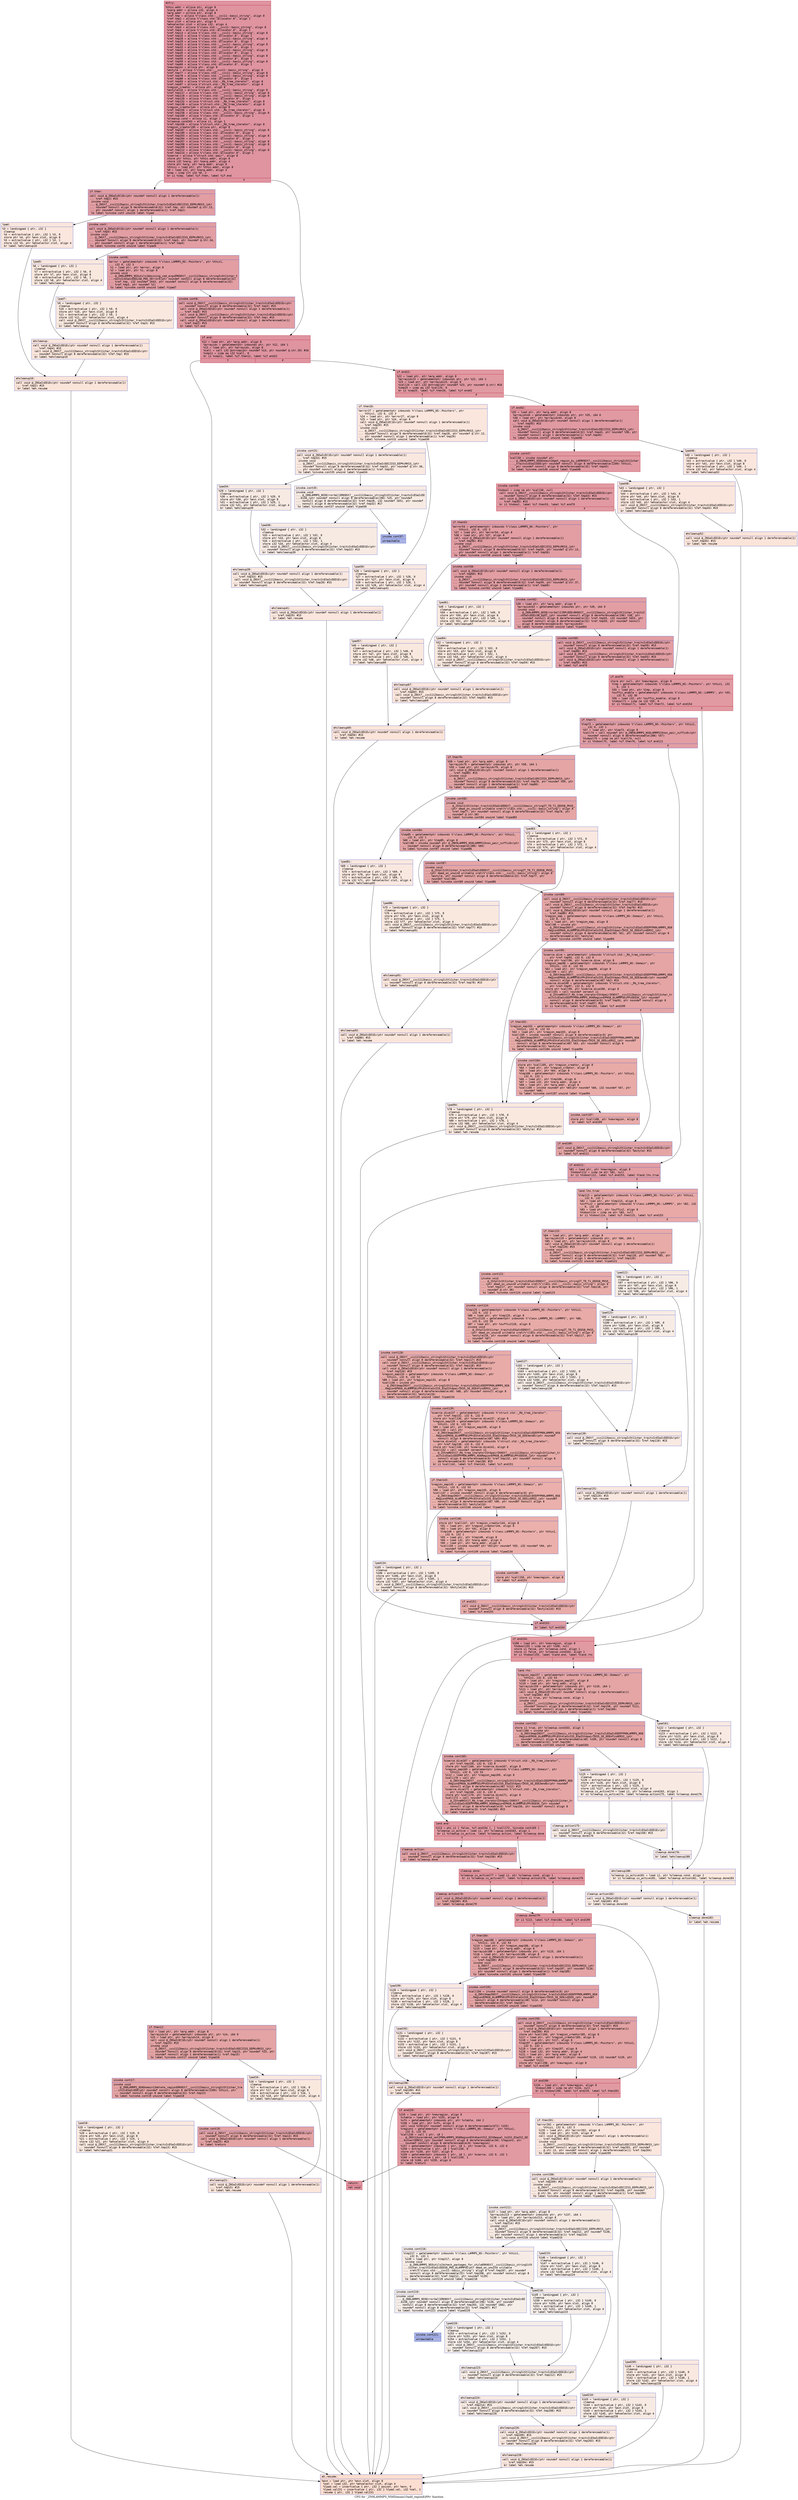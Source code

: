 digraph "CFG for '_ZN9LAMMPS_NS6Domain10add_regionEiPPc' function" {
	label="CFG for '_ZN9LAMMPS_NS6Domain10add_regionEiPPc' function";

	Node0x561837dafde0 [shape=record,color="#b70d28ff", style=filled, fillcolor="#b70d2870" fontname="Courier",label="{entry:\l|  %this.addr = alloca ptr, align 8\l  %narg.addr = alloca i32, align 4\l  %arg.addr = alloca ptr, align 8\l  %ref.tmp = alloca %\"class.std::__cxx11::basic_string\", align 8\l  %ref.tmp2 = alloca %\"class.std::allocator.8\", align 1\l  %exn.slot = alloca ptr, align 8\l  %ehselector.slot = alloca i32, align 4\l  %ref.tmp3 = alloca %\"class.std::__cxx11::basic_string\", align 8\l  %ref.tmp4 = alloca %\"class.std::allocator.8\", align 1\l  %ref.tmp13 = alloca %\"class.std::__cxx11::basic_string\", align 8\l  %ref.tmp15 = alloca %\"class.std::allocator.8\", align 1\l  %ref.tmp28 = alloca %\"class.std::__cxx11::basic_string\", align 8\l  %ref.tmp29 = alloca %\"class.std::allocator.8\", align 1\l  %ref.tmp32 = alloca %\"class.std::__cxx11::basic_string\", align 8\l  %ref.tmp33 = alloca %\"class.std::allocator.8\", align 1\l  %ref.tmp43 = alloca %\"class.std::__cxx11::basic_string\", align 8\l  %ref.tmp45 = alloca %\"class.std::allocator.8\", align 1\l  %ref.tmp55 = alloca %\"class.std::__cxx11::basic_string\", align 8\l  %ref.tmp56 = alloca %\"class.std::allocator.8\", align 1\l  %ref.tmp59 = alloca %\"class.std::__cxx11::basic_string\", align 8\l  %ref.tmp60 = alloca %\"class.std::allocator.8\", align 1\l  %newregion = alloca ptr, align 8\l  %estyle = alloca %\"class.std::__cxx11::basic_string\", align 8\l  %ref.tmp77 = alloca %\"class.std::__cxx11::basic_string\", align 8\l  %ref.tmp78 = alloca %\"class.std::__cxx11::basic_string\", align 8\l  %ref.tmp80 = alloca %\"class.std::allocator.8\", align 1\l  %ref.tmp93 = alloca %\"struct.std::_Rb_tree_iterator\", align 8\l  %ref.tmp97 = alloca %\"struct.std::_Rb_tree_iterator\", align 8\l  %region_creator = alloca ptr, align 8\l  %estyle116 = alloca %\"class.std::__cxx11::basic_string\", align 8\l  %ref.tmp117 = alloca %\"class.std::__cxx11::basic_string\", align 8\l  %ref.tmp118 = alloca %\"class.std::__cxx11::basic_string\", align 8\l  %ref.tmp120 = alloca %\"class.std::allocator.8\", align 1\l  %ref.tmp132 = alloca %\"struct.std::_Rb_tree_iterator\", align 8\l  %ref.tmp138 = alloca %\"struct.std::_Rb_tree_iterator\", align 8\l  %region_creator144 = alloca ptr, align 8\l  %ref.tmp156 = alloca %\"struct.std::_Rb_tree_iterator\", align 8\l  %ref.tmp158 = alloca %\"class.std::__cxx11::basic_string\", align 8\l  %ref.tmp160 = alloca %\"class.std::allocator.8\", align 1\l  %cleanup.cond = alloca i1, align 1\l  %cleanup.cond163 = alloca i1, align 1\l  %ref.tmp168 = alloca %\"struct.std::_Rb_tree_iterator\", align 8\l  %region_creator185 = alloca ptr, align 8\l  %ref.tmp187 = alloca %\"class.std::__cxx11::basic_string\", align 8\l  %ref.tmp189 = alloca %\"class.std::allocator.8\", align 1\l  %ref.tmp203 = alloca %\"class.std::__cxx11::basic_string\", align 8\l  %ref.tmp204 = alloca %\"class.std::allocator.8\", align 1\l  %ref.tmp207 = alloca %\"class.std::__cxx11::basic_string\", align 8\l  %ref.tmp208 = alloca %\"class.std::__cxx11::basic_string\", align 8\l  %ref.tmp209 = alloca %\"class.std::allocator.8\", align 1\l  %ref.tmp212 = alloca %\"class.std::__cxx11::basic_string\", align 8\l  %ref.tmp214 = alloca %\"class.std::allocator.8\", align 1\l  %coerce = alloca %\"struct.std::pair\", align 8\l  store ptr %this, ptr %this.addr, align 8\l  store i32 %narg, ptr %narg.addr, align 4\l  store ptr %arg, ptr %arg.addr, align 8\l  %this1 = load ptr, ptr %this.addr, align 8\l  %0 = load i32, ptr %narg.addr, align 4\l  %cmp = icmp slt i32 %0, 2\l  br i1 %cmp, label %if.then, label %if.end\l|{<s0>T|<s1>F}}"];
	Node0x561837dafde0:s0 -> Node0x561837db83e0[tooltip="entry -> if.then\nProbability 50.00%" ];
	Node0x561837dafde0:s1 -> Node0x561837db8450[tooltip="entry -> if.end\nProbability 50.00%" ];
	Node0x561837db83e0 [shape=record,color="#3d50c3ff", style=filled, fillcolor="#be242e70" fontname="Courier",label="{if.then:\l|  call void @_ZNSaIcEC1Ev(ptr noundef nonnull align 1 dereferenceable(1)\l... %ref.tmp2) #15\l  invoke void\l... @_ZNSt7__cxx1112basic_stringIcSt11char_traitsIcESaIcEEC2IS3_EEPKcRKS3_(ptr\l... noundef nonnull align 8 dereferenceable(32) %ref.tmp, ptr noundef @.str.13,\l... ptr noundef nonnull align 1 dereferenceable(1) %ref.tmp2)\l          to label %invoke.cont unwind label %lpad\l}"];
	Node0x561837db83e0 -> Node0x561837db86f0[tooltip="if.then -> invoke.cont\nProbability 100.00%" ];
	Node0x561837db83e0 -> Node0x561837db8740[tooltip="if.then -> lpad\nProbability 0.00%" ];
	Node0x561837db86f0 [shape=record,color="#3d50c3ff", style=filled, fillcolor="#be242e70" fontname="Courier",label="{invoke.cont:\l|  call void @_ZNSaIcEC1Ev(ptr noundef nonnull align 1 dereferenceable(1)\l... %ref.tmp4) #15\l  invoke void\l... @_ZNSt7__cxx1112basic_stringIcSt11char_traitsIcESaIcEEC2IS3_EEPKcRKS3_(ptr\l... noundef nonnull align 8 dereferenceable(32) %ref.tmp3, ptr noundef @.str.34,\l... ptr noundef nonnull align 1 dereferenceable(1) %ref.tmp4)\l          to label %invoke.cont6 unwind label %lpad5\l}"];
	Node0x561837db86f0 -> Node0x561837db8a60[tooltip="invoke.cont -> invoke.cont6\nProbability 100.00%" ];
	Node0x561837db86f0 -> Node0x561837db8ab0[tooltip="invoke.cont -> lpad5\nProbability 0.00%" ];
	Node0x561837db8a60 [shape=record,color="#3d50c3ff", style=filled, fillcolor="#be242e70" fontname="Courier",label="{invoke.cont6:\l|  %error = getelementptr inbounds %\"class.LAMMPS_NS::Pointers\", ptr %this1,\l... i32 0, i32 3\l  %1 = load ptr, ptr %error, align 8\l  %2 = load ptr, ptr %1, align 8\l  invoke void\l... @_ZN9LAMMPS_NS5utils16missing_cmd_argsERKNSt7__cxx1112basic_stringIcSt11char_t\l...raitsIcESaIcEEEiS8_PNS_5ErrorE(ptr noundef nonnull align 8 dereferenceable(32)\l... %ref.tmp, i32 noundef 1643, ptr noundef nonnull align 8 dereferenceable(32)\l... %ref.tmp3, ptr noundef %2)\l          to label %invoke.cont8 unwind label %lpad7\l}"];
	Node0x561837db8a60 -> Node0x561837db8a10[tooltip="invoke.cont6 -> invoke.cont8\nProbability 100.00%" ];
	Node0x561837db8a60 -> Node0x561837db8f50[tooltip="invoke.cont6 -> lpad7\nProbability 0.00%" ];
	Node0x561837db8a10 [shape=record,color="#3d50c3ff", style=filled, fillcolor="#be242e70" fontname="Courier",label="{invoke.cont8:\l|  call void @_ZNSt7__cxx1112basic_stringIcSt11char_traitsIcESaIcEED1Ev(ptr\l... noundef nonnull align 8 dereferenceable(32) %ref.tmp3) #15\l  call void @_ZNSaIcED1Ev(ptr noundef nonnull align 1 dereferenceable(1)\l... %ref.tmp4) #15\l  call void @_ZNSt7__cxx1112basic_stringIcSt11char_traitsIcESaIcEED1Ev(ptr\l... noundef nonnull align 8 dereferenceable(32) %ref.tmp) #15\l  call void @_ZNSaIcED1Ev(ptr noundef nonnull align 1 dereferenceable(1)\l... %ref.tmp2) #15\l  br label %if.end\l}"];
	Node0x561837db8a10 -> Node0x561837db8450[tooltip="invoke.cont8 -> if.end\nProbability 100.00%" ];
	Node0x561837db8740 [shape=record,color="#3d50c3ff", style=filled, fillcolor="#f3c7b170" fontname="Courier",label="{lpad:\l|  %3 = landingpad \{ ptr, i32 \}\l          cleanup\l  %4 = extractvalue \{ ptr, i32 \} %3, 0\l  store ptr %4, ptr %exn.slot, align 8\l  %5 = extractvalue \{ ptr, i32 \} %3, 1\l  store i32 %5, ptr %ehselector.slot, align 4\l  br label %ehcleanup10\l}"];
	Node0x561837db8740 -> Node0x561837db9990[tooltip="lpad -> ehcleanup10\nProbability 100.00%" ];
	Node0x561837db8ab0 [shape=record,color="#3d50c3ff", style=filled, fillcolor="#f2cab570" fontname="Courier",label="{lpad5:\l|  %6 = landingpad \{ ptr, i32 \}\l          cleanup\l  %7 = extractvalue \{ ptr, i32 \} %6, 0\l  store ptr %7, ptr %exn.slot, align 8\l  %8 = extractvalue \{ ptr, i32 \} %6, 1\l  store i32 %8, ptr %ehselector.slot, align 4\l  br label %ehcleanup\l}"];
	Node0x561837db8ab0 -> Node0x561837db9d00[tooltip="lpad5 -> ehcleanup\nProbability 100.00%" ];
	Node0x561837db8f50 [shape=record,color="#3d50c3ff", style=filled, fillcolor="#f2cab570" fontname="Courier",label="{lpad7:\l|  %9 = landingpad \{ ptr, i32 \}\l          cleanup\l  %10 = extractvalue \{ ptr, i32 \} %9, 0\l  store ptr %10, ptr %exn.slot, align 8\l  %11 = extractvalue \{ ptr, i32 \} %9, 1\l  store i32 %11, ptr %ehselector.slot, align 4\l  call void @_ZNSt7__cxx1112basic_stringIcSt11char_traitsIcESaIcEED1Ev(ptr\l... noundef nonnull align 8 dereferenceable(32) %ref.tmp3) #15\l  br label %ehcleanup\l}"];
	Node0x561837db8f50 -> Node0x561837db9d00[tooltip="lpad7 -> ehcleanup\nProbability 100.00%" ];
	Node0x561837db9d00 [shape=record,color="#3d50c3ff", style=filled, fillcolor="#f4c5ad70" fontname="Courier",label="{ehcleanup:\l|  call void @_ZNSaIcED1Ev(ptr noundef nonnull align 1 dereferenceable(1)\l... %ref.tmp4) #15\l  call void @_ZNSt7__cxx1112basic_stringIcSt11char_traitsIcESaIcEED1Ev(ptr\l... noundef nonnull align 8 dereferenceable(32) %ref.tmp) #15\l  br label %ehcleanup10\l}"];
	Node0x561837db9d00 -> Node0x561837db9990[tooltip="ehcleanup -> ehcleanup10\nProbability 100.00%" ];
	Node0x561837db9990 [shape=record,color="#3d50c3ff", style=filled, fillcolor="#f5c1a970" fontname="Courier",label="{ehcleanup10:\l|  call void @_ZNSaIcED1Ev(ptr noundef nonnull align 1 dereferenceable(1)\l... %ref.tmp2) #15\l  br label %eh.resume\l}"];
	Node0x561837db9990 -> Node0x561837dba610[tooltip="ehcleanup10 -> eh.resume\nProbability 100.00%" ];
	Node0x561837db8450 [shape=record,color="#b70d28ff", style=filled, fillcolor="#b70d2870" fontname="Courier",label="{if.end:\l|  %12 = load ptr, ptr %arg.addr, align 8\l  %arrayidx = getelementptr inbounds ptr, ptr %12, i64 1\l  %13 = load ptr, ptr %arrayidx, align 8\l  %call = call i32 @strcmp(ptr noundef %13, ptr noundef @.str.35) #16\l  %cmp11 = icmp eq i32 %call, 0\l  br i1 %cmp11, label %if.then12, label %if.end22\l|{<s0>T|<s1>F}}"];
	Node0x561837db8450:s0 -> Node0x561837dbaa80[tooltip="if.end -> if.then12\nProbability 37.50%" ];
	Node0x561837db8450:s1 -> Node0x561837dbab00[tooltip="if.end -> if.end22\nProbability 62.50%" ];
	Node0x561837dbaa80 [shape=record,color="#3d50c3ff", style=filled, fillcolor="#c32e3170" fontname="Courier",label="{if.then12:\l|  %14 = load ptr, ptr %arg.addr, align 8\l  %arrayidx14 = getelementptr inbounds ptr, ptr %14, i64 0\l  %15 = load ptr, ptr %arrayidx14, align 8\l  call void @_ZNSaIcEC1Ev(ptr noundef nonnull align 1 dereferenceable(1)\l... %ref.tmp15) #15\l  invoke void\l... @_ZNSt7__cxx1112basic_stringIcSt11char_traitsIcESaIcEEC2IS3_EEPKcRKS3_(ptr\l... noundef nonnull align 8 dereferenceable(32) %ref.tmp13, ptr noundef %15, ptr\l... noundef nonnull align 1 dereferenceable(1) %ref.tmp15)\l          to label %invoke.cont17 unwind label %lpad16\l}"];
	Node0x561837dbaa80 -> Node0x561837dbafe0[tooltip="if.then12 -> invoke.cont17\nProbability 100.00%" ];
	Node0x561837dbaa80 -> Node0x561837dbb060[tooltip="if.then12 -> lpad16\nProbability 0.00%" ];
	Node0x561837dbafe0 [shape=record,color="#3d50c3ff", style=filled, fillcolor="#c32e3170" fontname="Courier",label="{invoke.cont17:\l|  invoke void\l... @_ZN9LAMMPS_NS6Domain13delete_regionERKNSt7__cxx1112basic_stringIcSt11char_tra\l...itsIcESaIcEEE(ptr noundef nonnull align 8 dereferenceable(1200) %this1, ptr\l... noundef nonnull align 8 dereferenceable(32) %ref.tmp13)\l          to label %invoke.cont19 unwind label %lpad18\l}"];
	Node0x561837dbafe0 -> Node0x561837dbaf90[tooltip="invoke.cont17 -> invoke.cont19\nProbability 100.00%" ];
	Node0x561837dbafe0 -> Node0x561837dbb360[tooltip="invoke.cont17 -> lpad18\nProbability 0.00%" ];
	Node0x561837dbaf90 [shape=record,color="#3d50c3ff", style=filled, fillcolor="#c32e3170" fontname="Courier",label="{invoke.cont19:\l|  call void @_ZNSt7__cxx1112basic_stringIcSt11char_traitsIcESaIcEED1Ev(ptr\l... noundef nonnull align 8 dereferenceable(32) %ref.tmp13) #15\l  call void @_ZNSaIcED1Ev(ptr noundef nonnull align 1 dereferenceable(1)\l... %ref.tmp15) #15\l  br label %return\l}"];
	Node0x561837dbaf90 -> Node0x561837dbb8d0[tooltip="invoke.cont19 -> return\nProbability 100.00%" ];
	Node0x561837dbb060 [shape=record,color="#3d50c3ff", style=filled, fillcolor="#f2cab570" fontname="Courier",label="{lpad16:\l|  %16 = landingpad \{ ptr, i32 \}\l          cleanup\l  %17 = extractvalue \{ ptr, i32 \} %16, 0\l  store ptr %17, ptr %exn.slot, align 8\l  %18 = extractvalue \{ ptr, i32 \} %16, 1\l  store i32 %18, ptr %ehselector.slot, align 4\l  br label %ehcleanup21\l}"];
	Node0x561837dbb060 -> Node0x561837dbbbd0[tooltip="lpad16 -> ehcleanup21\nProbability 100.00%" ];
	Node0x561837dbb360 [shape=record,color="#3d50c3ff", style=filled, fillcolor="#f2cab570" fontname="Courier",label="{lpad18:\l|  %19 = landingpad \{ ptr, i32 \}\l          cleanup\l  %20 = extractvalue \{ ptr, i32 \} %19, 0\l  store ptr %20, ptr %exn.slot, align 8\l  %21 = extractvalue \{ ptr, i32 \} %19, 1\l  store i32 %21, ptr %ehselector.slot, align 4\l  call void @_ZNSt7__cxx1112basic_stringIcSt11char_traitsIcESaIcEED1Ev(ptr\l... noundef nonnull align 8 dereferenceable(32) %ref.tmp13) #15\l  br label %ehcleanup21\l}"];
	Node0x561837dbb360 -> Node0x561837dbbbd0[tooltip="lpad18 -> ehcleanup21\nProbability 100.00%" ];
	Node0x561837dbbbd0 [shape=record,color="#3d50c3ff", style=filled, fillcolor="#f4c5ad70" fontname="Courier",label="{ehcleanup21:\l|  call void @_ZNSaIcED1Ev(ptr noundef nonnull align 1 dereferenceable(1)\l... %ref.tmp15) #15\l  br label %eh.resume\l}"];
	Node0x561837dbbbd0 -> Node0x561837dba610[tooltip="ehcleanup21 -> eh.resume\nProbability 100.00%" ];
	Node0x561837dbab00 [shape=record,color="#b70d28ff", style=filled, fillcolor="#bb1b2c70" fontname="Courier",label="{if.end22:\l|  %22 = load ptr, ptr %arg.addr, align 8\l  %arrayidx23 = getelementptr inbounds ptr, ptr %22, i64 1\l  %23 = load ptr, ptr %arrayidx23, align 8\l  %call24 = call i32 @strcmp(ptr noundef %23, ptr noundef @.str) #16\l  %cmp25 = icmp eq i32 %call24, 0\l  br i1 %cmp25, label %if.then26, label %if.end42\l|{<s0>T|<s1>F}}"];
	Node0x561837dbab00:s0 -> Node0x561837dbc640[tooltip="if.end22 -> if.then26\nProbability 0.00%" ];
	Node0x561837dbab00:s1 -> Node0x561837dbc6c0[tooltip="if.end22 -> if.end42\nProbability 100.00%" ];
	Node0x561837dbc640 [shape=record,color="#3d50c3ff", style=filled, fillcolor="#f3c7b170" fontname="Courier",label="{if.then26:\l|  %error27 = getelementptr inbounds %\"class.LAMMPS_NS::Pointers\", ptr\l... %this1, i32 0, i32 3\l  %24 = load ptr, ptr %error27, align 8\l  %25 = load ptr, ptr %24, align 8\l  call void @_ZNSaIcEC1Ev(ptr noundef nonnull align 1 dereferenceable(1)\l... %ref.tmp29) #15\l  invoke void\l... @_ZNSt7__cxx1112basic_stringIcSt11char_traitsIcESaIcEEC2IS3_EEPKcRKS3_(ptr\l... noundef nonnull align 8 dereferenceable(32) %ref.tmp28, ptr noundef @.str.13,\l... ptr noundef nonnull align 1 dereferenceable(1) %ref.tmp29)\l          to label %invoke.cont31 unwind label %lpad30\l}"];
	Node0x561837dbc640 -> Node0x561837dbcb50[tooltip="if.then26 -> invoke.cont31\nProbability 50.00%" ];
	Node0x561837dbc640 -> Node0x561837dbcbd0[tooltip="if.then26 -> lpad30\nProbability 50.00%" ];
	Node0x561837dbcb50 [shape=record,color="#3d50c3ff", style=filled, fillcolor="#f1ccb870" fontname="Courier",label="{invoke.cont31:\l|  call void @_ZNSaIcEC1Ev(ptr noundef nonnull align 1 dereferenceable(1)\l... %ref.tmp33) #15\l  invoke void\l... @_ZNSt7__cxx1112basic_stringIcSt11char_traitsIcESaIcEEC2IS3_EEPKcRKS3_(ptr\l... noundef nonnull align 8 dereferenceable(32) %ref.tmp32, ptr noundef @.str.36,\l... ptr noundef nonnull align 1 dereferenceable(1) %ref.tmp33)\l          to label %invoke.cont35 unwind label %lpad34\l}"];
	Node0x561837dbcb50 -> Node0x561837dbcf50[tooltip="invoke.cont31 -> invoke.cont35\nProbability 50.00%" ];
	Node0x561837dbcb50 -> Node0x561837dbcfa0[tooltip="invoke.cont31 -> lpad34\nProbability 50.00%" ];
	Node0x561837dbcf50 [shape=record,color="#3d50c3ff", style=filled, fillcolor="#eed0c070" fontname="Courier",label="{invoke.cont35:\l|  invoke void\l... @_ZN9LAMMPS_NS5Error3allERKNSt7__cxx1112basic_stringIcSt11char_traitsIcESaIcEE\l...EiS8_(ptr noundef nonnull align 8 dereferenceable(196) %25, ptr noundef\l... nonnull align 8 dereferenceable(32) %ref.tmp28, i32 noundef 1651, ptr noundef\l... nonnull align 8 dereferenceable(32) %ref.tmp32) #17\l          to label %invoke.cont37 unwind label %lpad36\l}"];
	Node0x561837dbcf50 -> Node0x561837dbcf00[tooltip="invoke.cont35 -> invoke.cont37\nProbability 0.00%" ];
	Node0x561837dbcf50 -> Node0x561837dbd2c0[tooltip="invoke.cont35 -> lpad36\nProbability 100.00%" ];
	Node0x561837dbcf00 [shape=record,color="#3d50c3ff", style=filled, fillcolor="#3d50c370" fontname="Courier",label="{invoke.cont37:\l|  unreachable\l}"];
	Node0x561837dbcbd0 [shape=record,color="#3d50c3ff", style=filled, fillcolor="#f1ccb870" fontname="Courier",label="{lpad30:\l|  %26 = landingpad \{ ptr, i32 \}\l          cleanup\l  %27 = extractvalue \{ ptr, i32 \} %26, 0\l  store ptr %27, ptr %exn.slot, align 8\l  %28 = extractvalue \{ ptr, i32 \} %26, 1\l  store i32 %28, ptr %ehselector.slot, align 4\l  br label %ehcleanup41\l}"];
	Node0x561837dbcbd0 -> Node0x561837dbd880[tooltip="lpad30 -> ehcleanup41\nProbability 100.00%" ];
	Node0x561837dbcfa0 [shape=record,color="#3d50c3ff", style=filled, fillcolor="#eed0c070" fontname="Courier",label="{lpad34:\l|  %29 = landingpad \{ ptr, i32 \}\l          cleanup\l  %30 = extractvalue \{ ptr, i32 \} %29, 0\l  store ptr %30, ptr %exn.slot, align 8\l  %31 = extractvalue \{ ptr, i32 \} %29, 1\l  store i32 %31, ptr %ehselector.slot, align 4\l  br label %ehcleanup39\l}"];
	Node0x561837dbcfa0 -> Node0x561837dbdbd0[tooltip="lpad34 -> ehcleanup39\nProbability 100.00%" ];
	Node0x561837dbd2c0 [shape=record,color="#3d50c3ff", style=filled, fillcolor="#eed0c070" fontname="Courier",label="{lpad36:\l|  %32 = landingpad \{ ptr, i32 \}\l          cleanup\l  %33 = extractvalue \{ ptr, i32 \} %32, 0\l  store ptr %33, ptr %exn.slot, align 8\l  %34 = extractvalue \{ ptr, i32 \} %32, 1\l  store i32 %34, ptr %ehselector.slot, align 4\l  call void @_ZNSt7__cxx1112basic_stringIcSt11char_traitsIcESaIcEED1Ev(ptr\l... noundef nonnull align 8 dereferenceable(32) %ref.tmp32) #15\l  br label %ehcleanup39\l}"];
	Node0x561837dbd2c0 -> Node0x561837dbdbd0[tooltip="lpad36 -> ehcleanup39\nProbability 100.00%" ];
	Node0x561837dbdbd0 [shape=record,color="#3d50c3ff", style=filled, fillcolor="#f1ccb870" fontname="Courier",label="{ehcleanup39:\l|  call void @_ZNSaIcED1Ev(ptr noundef nonnull align 1 dereferenceable(1)\l... %ref.tmp33) #15\l  call void @_ZNSt7__cxx1112basic_stringIcSt11char_traitsIcESaIcEED1Ev(ptr\l... noundef nonnull align 8 dereferenceable(32) %ref.tmp28) #15\l  br label %ehcleanup41\l}"];
	Node0x561837dbdbd0 -> Node0x561837dbd880[tooltip="ehcleanup39 -> ehcleanup41\nProbability 100.00%" ];
	Node0x561837dbd880 [shape=record,color="#3d50c3ff", style=filled, fillcolor="#f3c7b170" fontname="Courier",label="{ehcleanup41:\l|  call void @_ZNSaIcED1Ev(ptr noundef nonnull align 1 dereferenceable(1)\l... %ref.tmp29) #15\l  br label %eh.resume\l}"];
	Node0x561837dbd880 -> Node0x561837dba610[tooltip="ehcleanup41 -> eh.resume\nProbability 100.00%" ];
	Node0x561837dbc6c0 [shape=record,color="#b70d28ff", style=filled, fillcolor="#bb1b2c70" fontname="Courier",label="{if.end42:\l|  %35 = load ptr, ptr %arg.addr, align 8\l  %arrayidx44 = getelementptr inbounds ptr, ptr %35, i64 0\l  %36 = load ptr, ptr %arrayidx44, align 8\l  call void @_ZNSaIcEC1Ev(ptr noundef nonnull align 1 dereferenceable(1)\l... %ref.tmp45) #15\l  invoke void\l... @_ZNSt7__cxx1112basic_stringIcSt11char_traitsIcESaIcEEC2IS3_EEPKcRKS3_(ptr\l... noundef nonnull align 8 dereferenceable(32) %ref.tmp43, ptr noundef %36, ptr\l... noundef nonnull align 1 dereferenceable(1) %ref.tmp45)\l          to label %invoke.cont47 unwind label %lpad46\l}"];
	Node0x561837dbc6c0 -> Node0x561837dbedf0[tooltip="if.end42 -> invoke.cont47\nProbability 100.00%" ];
	Node0x561837dbc6c0 -> Node0x561837dbee70[tooltip="if.end42 -> lpad46\nProbability 0.00%" ];
	Node0x561837dbedf0 [shape=record,color="#b70d28ff", style=filled, fillcolor="#bb1b2c70" fontname="Courier",label="{invoke.cont47:\l|  %call50 = invoke noundef ptr\l... @_ZNK9LAMMPS_NS6Domain16get_region_by_idERKNSt7__cxx1112basic_stringIcSt11char\l..._traitsIcESaIcEEE(ptr noundef nonnull align 8 dereferenceable(1200) %this1,\l... ptr noundef nonnull align 8 dereferenceable(32) %ref.tmp43)\l          to label %invoke.cont49 unwind label %lpad48\l}"];
	Node0x561837dbedf0 -> Node0x561837dbeda0[tooltip="invoke.cont47 -> invoke.cont49\nProbability 100.00%" ];
	Node0x561837dbedf0 -> Node0x561837dbf110[tooltip="invoke.cont47 -> lpad48\nProbability 0.00%" ];
	Node0x561837dbeda0 [shape=record,color="#b70d28ff", style=filled, fillcolor="#bb1b2c70" fontname="Courier",label="{invoke.cont49:\l|  %tobool = icmp ne ptr %call50, null\l  call void @_ZNSt7__cxx1112basic_stringIcSt11char_traitsIcESaIcEED1Ev(ptr\l... noundef nonnull align 8 dereferenceable(32) %ref.tmp43) #15\l  call void @_ZNSaIcED1Ev(ptr noundef nonnull align 1 dereferenceable(1)\l... %ref.tmp45) #15\l  br i1 %tobool, label %if.then53, label %if.end70\l|{<s0>T|<s1>F}}"];
	Node0x561837dbeda0:s0 -> Node0x561837dbf690[tooltip="invoke.cont49 -> if.then53\nProbability 62.50%" ];
	Node0x561837dbeda0:s1 -> Node0x561837dbf710[tooltip="invoke.cont49 -> if.end70\nProbability 37.50%" ];
	Node0x561837dbf690 [shape=record,color="#3d50c3ff", style=filled, fillcolor="#be242e70" fontname="Courier",label="{if.then53:\l|  %error54 = getelementptr inbounds %\"class.LAMMPS_NS::Pointers\", ptr\l... %this1, i32 0, i32 3\l  %37 = load ptr, ptr %error54, align 8\l  %38 = load ptr, ptr %37, align 8\l  call void @_ZNSaIcEC1Ev(ptr noundef nonnull align 1 dereferenceable(1)\l... %ref.tmp56) #15\l  invoke void\l... @_ZNSt7__cxx1112basic_stringIcSt11char_traitsIcESaIcEEC2IS3_EEPKcRKS3_(ptr\l... noundef nonnull align 8 dereferenceable(32) %ref.tmp55, ptr noundef @.str.13,\l... ptr noundef nonnull align 1 dereferenceable(1) %ref.tmp56)\l          to label %invoke.cont58 unwind label %lpad57\l}"];
	Node0x561837dbf690 -> Node0x561837dbfbe0[tooltip="if.then53 -> invoke.cont58\nProbability 100.00%" ];
	Node0x561837dbf690 -> Node0x561837dbfc60[tooltip="if.then53 -> lpad57\nProbability 0.00%" ];
	Node0x561837dbfbe0 [shape=record,color="#3d50c3ff", style=filled, fillcolor="#be242e70" fontname="Courier",label="{invoke.cont58:\l|  call void @_ZNSaIcEC1Ev(ptr noundef nonnull align 1 dereferenceable(1)\l... %ref.tmp60) #15\l  invoke void\l... @_ZNSt7__cxx1112basic_stringIcSt11char_traitsIcESaIcEEC2IS3_EEPKcRKS3_(ptr\l... noundef nonnull align 8 dereferenceable(32) %ref.tmp59, ptr noundef @.str.37,\l... ptr noundef nonnull align 1 dereferenceable(1) %ref.tmp60)\l          to label %invoke.cont62 unwind label %lpad61\l}"];
	Node0x561837dbfbe0 -> Node0x561837dbffe0[tooltip="invoke.cont58 -> invoke.cont62\nProbability 100.00%" ];
	Node0x561837dbfbe0 -> Node0x561837dc0030[tooltip="invoke.cont58 -> lpad61\nProbability 0.00%" ];
	Node0x561837dbffe0 [shape=record,color="#3d50c3ff", style=filled, fillcolor="#be242e70" fontname="Courier",label="{invoke.cont62:\l|  %39 = load ptr, ptr %arg.addr, align 8\l  %arrayidx63 = getelementptr inbounds ptr, ptr %39, i64 0\l  invoke void\l... @_ZN9LAMMPS_NS5Error3allIJRPcEEEvRKNSt7__cxx1112basic_stringIcSt11char_traitsI\l...cESaIcEEEiSB_DpOT_(ptr noundef nonnull align 8 dereferenceable(196) %38, ptr\l... noundef nonnull align 8 dereferenceable(32) %ref.tmp55, i32 noundef 1653, ptr\l... noundef nonnull align 8 dereferenceable(32) %ref.tmp59, ptr noundef nonnull\l... align 8 dereferenceable(8) %arrayidx63)\l          to label %invoke.cont65 unwind label %lpad64\l}"];
	Node0x561837dbffe0 -> Node0x561837dbff90[tooltip="invoke.cont62 -> invoke.cont65\nProbability 100.00%" ];
	Node0x561837dbffe0 -> Node0x561837dc0440[tooltip="invoke.cont62 -> lpad64\nProbability 0.00%" ];
	Node0x561837dbff90 [shape=record,color="#3d50c3ff", style=filled, fillcolor="#be242e70" fontname="Courier",label="{invoke.cont65:\l|  call void @_ZNSt7__cxx1112basic_stringIcSt11char_traitsIcESaIcEED1Ev(ptr\l... noundef nonnull align 8 dereferenceable(32) %ref.tmp59) #15\l  call void @_ZNSaIcED1Ev(ptr noundef nonnull align 1 dereferenceable(1)\l... %ref.tmp60) #15\l  call void @_ZNSt7__cxx1112basic_stringIcSt11char_traitsIcESaIcEED1Ev(ptr\l... noundef nonnull align 8 dereferenceable(32) %ref.tmp55) #15\l  call void @_ZNSaIcED1Ev(ptr noundef nonnull align 1 dereferenceable(1)\l... %ref.tmp56) #15\l  br label %if.end70\l}"];
	Node0x561837dbff90 -> Node0x561837dbf710[tooltip="invoke.cont65 -> if.end70\nProbability 100.00%" ];
	Node0x561837dbee70 [shape=record,color="#3d50c3ff", style=filled, fillcolor="#f3c7b170" fontname="Courier",label="{lpad46:\l|  %40 = landingpad \{ ptr, i32 \}\l          cleanup\l  %41 = extractvalue \{ ptr, i32 \} %40, 0\l  store ptr %41, ptr %exn.slot, align 8\l  %42 = extractvalue \{ ptr, i32 \} %40, 1\l  store i32 %42, ptr %ehselector.slot, align 4\l  br label %ehcleanup52\l}"];
	Node0x561837dbee70 -> Node0x561837dc0ec0[tooltip="lpad46 -> ehcleanup52\nProbability 100.00%" ];
	Node0x561837dbf110 [shape=record,color="#3d50c3ff", style=filled, fillcolor="#f3c7b170" fontname="Courier",label="{lpad48:\l|  %43 = landingpad \{ ptr, i32 \}\l          cleanup\l  %44 = extractvalue \{ ptr, i32 \} %43, 0\l  store ptr %44, ptr %exn.slot, align 8\l  %45 = extractvalue \{ ptr, i32 \} %43, 1\l  store i32 %45, ptr %ehselector.slot, align 4\l  call void @_ZNSt7__cxx1112basic_stringIcSt11char_traitsIcESaIcEED1Ev(ptr\l... noundef nonnull align 8 dereferenceable(32) %ref.tmp43) #15\l  br label %ehcleanup52\l}"];
	Node0x561837dbf110 -> Node0x561837dc0ec0[tooltip="lpad48 -> ehcleanup52\nProbability 100.00%" ];
	Node0x561837dc0ec0 [shape=record,color="#3d50c3ff", style=filled, fillcolor="#f5c1a970" fontname="Courier",label="{ehcleanup52:\l|  call void @_ZNSaIcED1Ev(ptr noundef nonnull align 1 dereferenceable(1)\l... %ref.tmp45) #15\l  br label %eh.resume\l}"];
	Node0x561837dc0ec0 -> Node0x561837dba610[tooltip="ehcleanup52 -> eh.resume\nProbability 100.00%" ];
	Node0x561837dbfc60 [shape=record,color="#3d50c3ff", style=filled, fillcolor="#f2cab570" fontname="Courier",label="{lpad57:\l|  %46 = landingpad \{ ptr, i32 \}\l          cleanup\l  %47 = extractvalue \{ ptr, i32 \} %46, 0\l  store ptr %47, ptr %exn.slot, align 8\l  %48 = extractvalue \{ ptr, i32 \} %46, 1\l  store i32 %48, ptr %ehselector.slot, align 4\l  br label %ehcleanup69\l}"];
	Node0x561837dbfc60 -> Node0x561837dc1fc0[tooltip="lpad57 -> ehcleanup69\nProbability 100.00%" ];
	Node0x561837dc0030 [shape=record,color="#3d50c3ff", style=filled, fillcolor="#f2cab570" fontname="Courier",label="{lpad61:\l|  %49 = landingpad \{ ptr, i32 \}\l          cleanup\l  %50 = extractvalue \{ ptr, i32 \} %49, 0\l  store ptr %50, ptr %exn.slot, align 8\l  %51 = extractvalue \{ ptr, i32 \} %49, 1\l  store i32 %51, ptr %ehselector.slot, align 4\l  br label %ehcleanup67\l}"];
	Node0x561837dc0030 -> Node0x561837dc2330[tooltip="lpad61 -> ehcleanup67\nProbability 100.00%" ];
	Node0x561837dc0440 [shape=record,color="#3d50c3ff", style=filled, fillcolor="#f2cab570" fontname="Courier",label="{lpad64:\l|  %52 = landingpad \{ ptr, i32 \}\l          cleanup\l  %53 = extractvalue \{ ptr, i32 \} %52, 0\l  store ptr %53, ptr %exn.slot, align 8\l  %54 = extractvalue \{ ptr, i32 \} %52, 1\l  store i32 %54, ptr %ehselector.slot, align 4\l  call void @_ZNSt7__cxx1112basic_stringIcSt11char_traitsIcESaIcEED1Ev(ptr\l... noundef nonnull align 8 dereferenceable(32) %ref.tmp59) #15\l  br label %ehcleanup67\l}"];
	Node0x561837dc0440 -> Node0x561837dc2330[tooltip="lpad64 -> ehcleanup67\nProbability 100.00%" ];
	Node0x561837dc2330 [shape=record,color="#3d50c3ff", style=filled, fillcolor="#f4c5ad70" fontname="Courier",label="{ehcleanup67:\l|  call void @_ZNSaIcED1Ev(ptr noundef nonnull align 1 dereferenceable(1)\l... %ref.tmp60) #15\l  call void @_ZNSt7__cxx1112basic_stringIcSt11char_traitsIcESaIcEED1Ev(ptr\l... noundef nonnull align 8 dereferenceable(32) %ref.tmp55) #15\l  br label %ehcleanup69\l}"];
	Node0x561837dc2330 -> Node0x561837dc1fc0[tooltip="ehcleanup67 -> ehcleanup69\nProbability 100.00%" ];
	Node0x561837dc1fc0 [shape=record,color="#3d50c3ff", style=filled, fillcolor="#f5c1a970" fontname="Courier",label="{ehcleanup69:\l|  call void @_ZNSaIcED1Ev(ptr noundef nonnull align 1 dereferenceable(1)\l... %ref.tmp56) #15\l  br label %eh.resume\l}"];
	Node0x561837dc1fc0 -> Node0x561837dba610[tooltip="ehcleanup69 -> eh.resume\nProbability 100.00%" ];
	Node0x561837dbf710 [shape=record,color="#b70d28ff", style=filled, fillcolor="#bb1b2c70" fontname="Courier",label="{if.end70:\l|  store ptr null, ptr %newregion, align 8\l  %lmp = getelementptr inbounds %\"class.LAMMPS_NS::Pointers\", ptr %this1, i32\l... 0, i32 1\l  %55 = load ptr, ptr %lmp, align 8\l  %suffix_enable = getelementptr inbounds %\"class.LAMMPS_NS::LAMMPS\", ptr %55,\l... i32 0, i32 30\l  %56 = load i32, ptr %suffix_enable, align 8\l  %tobool71 = icmp ne i32 %56, 0\l  br i1 %tobool71, label %if.then72, label %if.end154\l|{<s0>T|<s1>F}}"];
	Node0x561837dbf710:s0 -> Node0x561837dc3090[tooltip="if.end70 -> if.then72\nProbability 62.50%" ];
	Node0x561837dbf710:s1 -> Node0x561837dc3110[tooltip="if.end70 -> if.end154\nProbability 37.50%" ];
	Node0x561837dc3090 [shape=record,color="#3d50c3ff", style=filled, fillcolor="#be242e70" fontname="Courier",label="{if.then72:\l|  %lmp73 = getelementptr inbounds %\"class.LAMMPS_NS::Pointers\", ptr %this1,\l... i32 0, i32 1\l  %57 = load ptr, ptr %lmp73, align 8\l  %call74 = call noundef ptr @_ZNK9LAMMPS_NS6LAMMPS15non_pair_suffixEv(ptr\l... noundef nonnull align 8 dereferenceable(288) %57)\l  %tobool75 = icmp ne ptr %call74, null\l  br i1 %tobool75, label %if.then76, label %if.end111\l|{<s0>T|<s1>F}}"];
	Node0x561837dc3090:s0 -> Node0x561837dc3630[tooltip="if.then72 -> if.then76\nProbability 62.50%" ];
	Node0x561837dc3090:s1 -> Node0x561837dc3710[tooltip="if.then72 -> if.end111\nProbability 37.50%" ];
	Node0x561837dc3630 [shape=record,color="#3d50c3ff", style=filled, fillcolor="#c5333470" fontname="Courier",label="{if.then76:\l|  %58 = load ptr, ptr %arg.addr, align 8\l  %arrayidx79 = getelementptr inbounds ptr, ptr %58, i64 1\l  %59 = load ptr, ptr %arrayidx79, align 8\l  call void @_ZNSaIcEC1Ev(ptr noundef nonnull align 1 dereferenceable(1)\l... %ref.tmp80) #15\l  invoke void\l... @_ZNSt7__cxx1112basic_stringIcSt11char_traitsIcESaIcEEC2IS3_EEPKcRKS3_(ptr\l... noundef nonnull align 8 dereferenceable(32) %ref.tmp78, ptr noundef %59, ptr\l... noundef nonnull align 1 dereferenceable(1) %ref.tmp80)\l          to label %invoke.cont82 unwind label %lpad81\l}"];
	Node0x561837dc3630 -> Node0x561837dc3bf0[tooltip="if.then76 -> invoke.cont82\nProbability 100.00%" ];
	Node0x561837dc3630 -> Node0x561837dc3c70[tooltip="if.then76 -> lpad81\nProbability 0.00%" ];
	Node0x561837dc3bf0 [shape=record,color="#3d50c3ff", style=filled, fillcolor="#c5333470" fontname="Courier",label="{invoke.cont82:\l|  invoke void\l... @_ZStplIcSt11char_traitsIcESaIcEENSt7__cxx1112basic_stringIT_T0_T1_EEOS8_PKS5_\l...(ptr dead_on_unwind writable sret(%\"class.std::__cxx11::basic_string\") align 8\l... %ref.tmp77, ptr noundef nonnull align 8 dereferenceable(32) %ref.tmp78, ptr\l... noundef @.str.38)\l          to label %invoke.cont84 unwind label %lpad83\l}"];
	Node0x561837dc3bf0 -> Node0x561837dc3ba0[tooltip="invoke.cont82 -> invoke.cont84\nProbability 100.00%" ];
	Node0x561837dc3bf0 -> Node0x561837dc3f60[tooltip="invoke.cont82 -> lpad83\nProbability 0.00%" ];
	Node0x561837dc3ba0 [shape=record,color="#3d50c3ff", style=filled, fillcolor="#c5333470" fontname="Courier",label="{invoke.cont84:\l|  %lmp85 = getelementptr inbounds %\"class.LAMMPS_NS::Pointers\", ptr %this1,\l... i32 0, i32 1\l  %60 = load ptr, ptr %lmp85, align 8\l  %call88 = invoke noundef ptr @_ZNK9LAMMPS_NS6LAMMPS15non_pair_suffixEv(ptr\l... noundef nonnull align 8 dereferenceable(288) %60)\l          to label %invoke.cont87 unwind label %lpad86\l}"];
	Node0x561837dc3ba0 -> Node0x561837dc4450[tooltip="invoke.cont84 -> invoke.cont87\nProbability 100.00%" ];
	Node0x561837dc3ba0 -> Node0x561837dc44a0[tooltip="invoke.cont84 -> lpad86\nProbability 0.00%" ];
	Node0x561837dc4450 [shape=record,color="#3d50c3ff", style=filled, fillcolor="#c5333470" fontname="Courier",label="{invoke.cont87:\l|  invoke void\l... @_ZStplIcSt11char_traitsIcESaIcEENSt7__cxx1112basic_stringIT_T0_T1_EEOS8_PKS5_\l...(ptr dead_on_unwind writable sret(%\"class.std::__cxx11::basic_string\") align 8\l... %estyle, ptr noundef nonnull align 8 dereferenceable(32) %ref.tmp77, ptr\l... noundef %call88)\l          to label %invoke.cont89 unwind label %lpad86\l}"];
	Node0x561837dc4450 -> Node0x561837dc45a0[tooltip="invoke.cont87 -> invoke.cont89\nProbability 100.00%" ];
	Node0x561837dc4450 -> Node0x561837dc44a0[tooltip="invoke.cont87 -> lpad86\nProbability 0.00%" ];
	Node0x561837dc45a0 [shape=record,color="#3d50c3ff", style=filled, fillcolor="#c5333470" fontname="Courier",label="{invoke.cont89:\l|  call void @_ZNSt7__cxx1112basic_stringIcSt11char_traitsIcESaIcEED1Ev(ptr\l... noundef nonnull align 8 dereferenceable(32) %ref.tmp77) #15\l  call void @_ZNSt7__cxx1112basic_stringIcSt11char_traitsIcESaIcEED1Ev(ptr\l... noundef nonnull align 8 dereferenceable(32) %ref.tmp78) #15\l  call void @_ZNSaIcED1Ev(ptr noundef nonnull align 1 dereferenceable(1)\l... %ref.tmp80) #15\l  %region_map = getelementptr inbounds %\"class.LAMMPS_NS::Domain\", ptr %this1,\l... i32 0, i32 53\l  %61 = load ptr, ptr %region_map, align 8\l  %call96 = invoke ptr\l... @_ZNSt3mapINSt7__cxx1112basic_stringIcSt11char_traitsIcESaIcEEEPFPN9LAMMPS_NS6\l...RegionEPNS6_6LAMMPSEiPPcESt4lessIS5_ESaISt4pairIKS5_SE_EEE4findERSI_(ptr\l... noundef nonnull align 8 dereferenceable(48) %61, ptr noundef nonnull align 8\l... dereferenceable(32) %estyle)\l          to label %invoke.cont95 unwind label %lpad94\l}"];
	Node0x561837dc45a0 -> Node0x561837dc4db0[tooltip="invoke.cont89 -> invoke.cont95\nProbability 100.00%" ];
	Node0x561837dc45a0 -> Node0x561837dc4e30[tooltip="invoke.cont89 -> lpad94\nProbability 0.00%" ];
	Node0x561837dc4db0 [shape=record,color="#3d50c3ff", style=filled, fillcolor="#c5333470" fontname="Courier",label="{invoke.cont95:\l|  %coerce.dive = getelementptr inbounds %\"struct.std::_Rb_tree_iterator\",\l... ptr %ref.tmp93, i32 0, i32 0\l  store ptr %call96, ptr %coerce.dive, align 8\l  %region_map98 = getelementptr inbounds %\"class.LAMMPS_NS::Domain\", ptr\l... %this1, i32 0, i32 53\l  %62 = load ptr, ptr %region_map98, align 8\l  %call99 = call ptr\l... @_ZNSt3mapINSt7__cxx1112basic_stringIcSt11char_traitsIcESaIcEEEPFPN9LAMMPS_NS6\l...RegionEPNS6_6LAMMPSEiPPcESt4lessIS5_ESaISt4pairIKS5_SE_EEE3endEv(ptr noundef\l... nonnull align 8 dereferenceable(48) %62) #15\l  %coerce.dive100 = getelementptr inbounds %\"struct.std::_Rb_tree_iterator\",\l... ptr %ref.tmp97, i32 0, i32 0\l  store ptr %call99, ptr %coerce.dive100, align 8\l  %call101 = call noundef zeroext i1\l... @_ZStneRKSt17_Rb_tree_iteratorISt4pairIKNSt7__cxx1112basic_stringIcSt11char_tr\l...aitsIcESaIcEEEPFPN9LAMMPS_NS6RegionEPNS8_6LAMMPSEiPPcEEESK_(ptr noundef\l... nonnull align 8 dereferenceable(8) %ref.tmp93, ptr noundef nonnull align 8\l... dereferenceable(8) %ref.tmp97) #15\l  br i1 %call101, label %if.then102, label %if.end109\l|{<s0>T|<s1>F}}"];
	Node0x561837dc4db0:s0 -> Node0x561837dc5960[tooltip="invoke.cont95 -> if.then102\nProbability 50.00%" ];
	Node0x561837dc4db0:s1 -> Node0x561837dc5a40[tooltip="invoke.cont95 -> if.end109\nProbability 50.00%" ];
	Node0x561837dc5960 [shape=record,color="#3d50c3ff", style=filled, fillcolor="#cc403a70" fontname="Courier",label="{if.then102:\l|  %region_map103 = getelementptr inbounds %\"class.LAMMPS_NS::Domain\", ptr\l... %this1, i32 0, i32 53\l  %63 = load ptr, ptr %region_map103, align 8\l  %call105 = invoke noundef nonnull align 8 dereferenceable(8) ptr\l... @_ZNSt3mapINSt7__cxx1112basic_stringIcSt11char_traitsIcESaIcEEEPFPN9LAMMPS_NS6\l...RegionEPNS6_6LAMMPSEiPPcESt4lessIS5_ESaISt4pairIKS5_SE_EEEixERSI_(ptr noundef\l... nonnull align 8 dereferenceable(48) %63, ptr noundef nonnull align 8\l... dereferenceable(32) %estyle)\l          to label %invoke.cont104 unwind label %lpad94\l}"];
	Node0x561837dc5960 -> Node0x561837dc5d40[tooltip="if.then102 -> invoke.cont104\nProbability 100.00%" ];
	Node0x561837dc5960 -> Node0x561837dc4e30[tooltip="if.then102 -> lpad94\nProbability 0.00%" ];
	Node0x561837dc5d40 [shape=record,color="#3d50c3ff", style=filled, fillcolor="#cc403a70" fontname="Courier",label="{invoke.cont104:\l|  store ptr %call105, ptr %region_creator, align 8\l  %64 = load ptr, ptr %region_creator, align 8\l  %65 = load ptr, ptr %64, align 8\l  %lmp106 = getelementptr inbounds %\"class.LAMMPS_NS::Pointers\", ptr %this1,\l... i32 0, i32 1\l  %66 = load ptr, ptr %lmp106, align 8\l  %67 = load i32, ptr %narg.addr, align 4\l  %68 = load ptr, ptr %arg.addr, align 8\l  %call108 = invoke noundef ptr %65(ptr noundef %66, i32 noundef %67, ptr\l... noundef %68)\l          to label %invoke.cont107 unwind label %lpad94\l}"];
	Node0x561837dc5d40 -> Node0x561837dc63f0[tooltip="invoke.cont104 -> invoke.cont107\nProbability 100.00%" ];
	Node0x561837dc5d40 -> Node0x561837dc4e30[tooltip="invoke.cont104 -> lpad94\nProbability 0.00%" ];
	Node0x561837dc63f0 [shape=record,color="#3d50c3ff", style=filled, fillcolor="#cc403a70" fontname="Courier",label="{invoke.cont107:\l|  store ptr %call108, ptr %newregion, align 8\l  br label %if.end109\l}"];
	Node0x561837dc63f0 -> Node0x561837dc5a40[tooltip="invoke.cont107 -> if.end109\nProbability 100.00%" ];
	Node0x561837dc3c70 [shape=record,color="#3d50c3ff", style=filled, fillcolor="#f1ccb870" fontname="Courier",label="{lpad81:\l|  %69 = landingpad \{ ptr, i32 \}\l          cleanup\l  %70 = extractvalue \{ ptr, i32 \} %69, 0\l  store ptr %70, ptr %exn.slot, align 8\l  %71 = extractvalue \{ ptr, i32 \} %69, 1\l  store i32 %71, ptr %ehselector.slot, align 4\l  br label %ehcleanup92\l}"];
	Node0x561837dc3c70 -> Node0x561837dc69c0[tooltip="lpad81 -> ehcleanup92\nProbability 100.00%" ];
	Node0x561837dc3f60 [shape=record,color="#3d50c3ff", style=filled, fillcolor="#f1ccb870" fontname="Courier",label="{lpad83:\l|  %72 = landingpad \{ ptr, i32 \}\l          cleanup\l  %73 = extractvalue \{ ptr, i32 \} %72, 0\l  store ptr %73, ptr %exn.slot, align 8\l  %74 = extractvalue \{ ptr, i32 \} %72, 1\l  store i32 %74, ptr %ehselector.slot, align 4\l  br label %ehcleanup91\l}"];
	Node0x561837dc3f60 -> Node0x561837dc6d30[tooltip="lpad83 -> ehcleanup91\nProbability 100.00%" ];
	Node0x561837dc44a0 [shape=record,color="#3d50c3ff", style=filled, fillcolor="#f2cab570" fontname="Courier",label="{lpad86:\l|  %75 = landingpad \{ ptr, i32 \}\l          cleanup\l  %76 = extractvalue \{ ptr, i32 \} %75, 0\l  store ptr %76, ptr %exn.slot, align 8\l  %77 = extractvalue \{ ptr, i32 \} %75, 1\l  store i32 %77, ptr %ehselector.slot, align 4\l  call void @_ZNSt7__cxx1112basic_stringIcSt11char_traitsIcESaIcEED1Ev(ptr\l... noundef nonnull align 8 dereferenceable(32) %ref.tmp77) #15\l  br label %ehcleanup91\l}"];
	Node0x561837dc44a0 -> Node0x561837dc6d30[tooltip="lpad86 -> ehcleanup91\nProbability 100.00%" ];
	Node0x561837dc6d30 [shape=record,color="#3d50c3ff", style=filled, fillcolor="#f4c5ad70" fontname="Courier",label="{ehcleanup91:\l|  call void @_ZNSt7__cxx1112basic_stringIcSt11char_traitsIcESaIcEED1Ev(ptr\l... noundef nonnull align 8 dereferenceable(32) %ref.tmp78) #15\l  br label %ehcleanup92\l}"];
	Node0x561837dc6d30 -> Node0x561837dc69c0[tooltip="ehcleanup91 -> ehcleanup92\nProbability 100.00%" ];
	Node0x561837dc69c0 [shape=record,color="#3d50c3ff", style=filled, fillcolor="#f4c5ad70" fontname="Courier",label="{ehcleanup92:\l|  call void @_ZNSaIcED1Ev(ptr noundef nonnull align 1 dereferenceable(1)\l... %ref.tmp80) #15\l  br label %eh.resume\l}"];
	Node0x561837dc69c0 -> Node0x561837dba610[tooltip="ehcleanup92 -> eh.resume\nProbability 100.00%" ];
	Node0x561837dc4e30 [shape=record,color="#3d50c3ff", style=filled, fillcolor="#f2cab570" fontname="Courier",label="{lpad94:\l|  %78 = landingpad \{ ptr, i32 \}\l          cleanup\l  %79 = extractvalue \{ ptr, i32 \} %78, 0\l  store ptr %79, ptr %exn.slot, align 8\l  %80 = extractvalue \{ ptr, i32 \} %78, 1\l  store i32 %80, ptr %ehselector.slot, align 4\l  call void @_ZNSt7__cxx1112basic_stringIcSt11char_traitsIcESaIcEED1Ev(ptr\l... noundef nonnull align 8 dereferenceable(32) %estyle) #15\l  br label %eh.resume\l}"];
	Node0x561837dc4e30 -> Node0x561837dba610[tooltip="lpad94 -> eh.resume\nProbability 100.00%" ];
	Node0x561837dc5a40 [shape=record,color="#3d50c3ff", style=filled, fillcolor="#c5333470" fontname="Courier",label="{if.end109:\l|  call void @_ZNSt7__cxx1112basic_stringIcSt11char_traitsIcESaIcEED1Ev(ptr\l... noundef nonnull align 8 dereferenceable(32) %estyle) #15\l  br label %if.end111\l}"];
	Node0x561837dc5a40 -> Node0x561837dc3710[tooltip="if.end109 -> if.end111\nProbability 100.00%" ];
	Node0x561837dc3710 [shape=record,color="#3d50c3ff", style=filled, fillcolor="#be242e70" fontname="Courier",label="{if.end111:\l|  %81 = load ptr, ptr %newregion, align 8\l  %tobool112 = icmp ne ptr %81, null\l  br i1 %tobool112, label %if.end153, label %land.lhs.true\l|{<s0>T|<s1>F}}"];
	Node0x561837dc3710:s0 -> Node0x561837dc7800[tooltip="if.end111 -> if.end153\nProbability 62.50%" ];
	Node0x561837dc3710:s1 -> Node0x561837dc7cb0[tooltip="if.end111 -> land.lhs.true\nProbability 37.50%" ];
	Node0x561837dc7cb0 [shape=record,color="#3d50c3ff", style=filled, fillcolor="#ca3b3770" fontname="Courier",label="{land.lhs.true:\l|  %lmp113 = getelementptr inbounds %\"class.LAMMPS_NS::Pointers\", ptr %this1,\l... i32 0, i32 1\l  %82 = load ptr, ptr %lmp113, align 8\l  %suffix2 = getelementptr inbounds %\"class.LAMMPS_NS::LAMMPS\", ptr %82, i32\l... 0, i32 29\l  %83 = load ptr, ptr %suffix2, align 8\l  %tobool114 = icmp ne ptr %83, null\l  br i1 %tobool114, label %if.then115, label %if.end153\l|{<s0>T|<s1>F}}"];
	Node0x561837dc7cb0:s0 -> Node0x561837dc8140[tooltip="land.lhs.true -> if.then115\nProbability 62.50%" ];
	Node0x561837dc7cb0:s1 -> Node0x561837dc7800[tooltip="land.lhs.true -> if.end153\nProbability 37.50%" ];
	Node0x561837dc8140 [shape=record,color="#3d50c3ff", style=filled, fillcolor="#cc403a70" fontname="Courier",label="{if.then115:\l|  %84 = load ptr, ptr %arg.addr, align 8\l  %arrayidx119 = getelementptr inbounds ptr, ptr %84, i64 1\l  %85 = load ptr, ptr %arrayidx119, align 8\l  call void @_ZNSaIcEC1Ev(ptr noundef nonnull align 1 dereferenceable(1)\l... %ref.tmp120) #15\l  invoke void\l... @_ZNSt7__cxx1112basic_stringIcSt11char_traitsIcESaIcEEC2IS3_EEPKcRKS3_(ptr\l... noundef nonnull align 8 dereferenceable(32) %ref.tmp118, ptr noundef %85, ptr\l... noundef nonnull align 1 dereferenceable(1) %ref.tmp120)\l          to label %invoke.cont122 unwind label %lpad121\l}"];
	Node0x561837dc8140 -> Node0x561837dc85c0[tooltip="if.then115 -> invoke.cont122\nProbability 100.00%" ];
	Node0x561837dc8140 -> Node0x561837dc8640[tooltip="if.then115 -> lpad121\nProbability 0.00%" ];
	Node0x561837dc85c0 [shape=record,color="#3d50c3ff", style=filled, fillcolor="#cc403a70" fontname="Courier",label="{invoke.cont122:\l|  invoke void\l... @_ZStplIcSt11char_traitsIcESaIcEENSt7__cxx1112basic_stringIT_T0_T1_EEOS8_PKS5_\l...(ptr dead_on_unwind writable sret(%\"class.std::__cxx11::basic_string\") align 8\l... %ref.tmp117, ptr noundef nonnull align 8 dereferenceable(32) %ref.tmp118, ptr\l... noundef @.str.38)\l          to label %invoke.cont124 unwind label %lpad123\l}"];
	Node0x561837dc85c0 -> Node0x561837dc8570[tooltip="invoke.cont122 -> invoke.cont124\nProbability 100.00%" ];
	Node0x561837dc85c0 -> Node0x561837dc8870[tooltip="invoke.cont122 -> lpad123\nProbability 0.00%" ];
	Node0x561837dc8570 [shape=record,color="#3d50c3ff", style=filled, fillcolor="#cc403a70" fontname="Courier",label="{invoke.cont124:\l|  %lmp125 = getelementptr inbounds %\"class.LAMMPS_NS::Pointers\", ptr %this1,\l... i32 0, i32 1\l  %86 = load ptr, ptr %lmp125, align 8\l  %suffix2126 = getelementptr inbounds %\"class.LAMMPS_NS::LAMMPS\", ptr %86,\l... i32 0, i32 29\l  %87 = load ptr, ptr %suffix2126, align 8\l  invoke void\l... @_ZStplIcSt11char_traitsIcESaIcEENSt7__cxx1112basic_stringIT_T0_T1_EEOS8_PKS5_\l...(ptr dead_on_unwind writable sret(%\"class.std::__cxx11::basic_string\") align 8\l... %estyle116, ptr noundef nonnull align 8 dereferenceable(32) %ref.tmp117, ptr\l... noundef %87)\l          to label %invoke.cont128 unwind label %lpad127\l}"];
	Node0x561837dc8570 -> Node0x561837dc8dc0[tooltip="invoke.cont124 -> invoke.cont128\nProbability 100.00%" ];
	Node0x561837dc8570 -> Node0x561837dc8e40[tooltip="invoke.cont124 -> lpad127\nProbability 0.00%" ];
	Node0x561837dc8dc0 [shape=record,color="#3d50c3ff", style=filled, fillcolor="#cc403a70" fontname="Courier",label="{invoke.cont128:\l|  call void @_ZNSt7__cxx1112basic_stringIcSt11char_traitsIcESaIcEED1Ev(ptr\l... noundef nonnull align 8 dereferenceable(32) %ref.tmp117) #15\l  call void @_ZNSt7__cxx1112basic_stringIcSt11char_traitsIcESaIcEED1Ev(ptr\l... noundef nonnull align 8 dereferenceable(32) %ref.tmp118) #15\l  call void @_ZNSaIcED1Ev(ptr noundef nonnull align 1 dereferenceable(1)\l... %ref.tmp120) #15\l  %region_map133 = getelementptr inbounds %\"class.LAMMPS_NS::Domain\", ptr\l... %this1, i32 0, i32 53\l  %88 = load ptr, ptr %region_map133, align 8\l  %call136 = invoke ptr\l... @_ZNSt3mapINSt7__cxx1112basic_stringIcSt11char_traitsIcESaIcEEEPFPN9LAMMPS_NS6\l...RegionEPNS6_6LAMMPSEiPPcESt4lessIS5_ESaISt4pairIKS5_SE_EEE4findERSI_(ptr\l... noundef nonnull align 8 dereferenceable(48) %88, ptr noundef nonnull align 8\l... dereferenceable(32) %estyle116)\l          to label %invoke.cont135 unwind label %lpad134\l}"];
	Node0x561837dc8dc0 -> Node0x561837dc95c0[tooltip="invoke.cont128 -> invoke.cont135\nProbability 100.00%" ];
	Node0x561837dc8dc0 -> Node0x561837dc9640[tooltip="invoke.cont128 -> lpad134\nProbability 0.00%" ];
	Node0x561837dc95c0 [shape=record,color="#3d50c3ff", style=filled, fillcolor="#cc403a70" fontname="Courier",label="{invoke.cont135:\l|  %coerce.dive137 = getelementptr inbounds %\"struct.std::_Rb_tree_iterator\",\l... ptr %ref.tmp132, i32 0, i32 0\l  store ptr %call136, ptr %coerce.dive137, align 8\l  %region_map139 = getelementptr inbounds %\"class.LAMMPS_NS::Domain\", ptr\l... %this1, i32 0, i32 53\l  %89 = load ptr, ptr %region_map139, align 8\l  %call140 = call ptr\l... @_ZNSt3mapINSt7__cxx1112basic_stringIcSt11char_traitsIcESaIcEEEPFPN9LAMMPS_NS6\l...RegionEPNS6_6LAMMPSEiPPcESt4lessIS5_ESaISt4pairIKS5_SE_EEE3endEv(ptr noundef\l... nonnull align 8 dereferenceable(48) %89) #15\l  %coerce.dive141 = getelementptr inbounds %\"struct.std::_Rb_tree_iterator\",\l... ptr %ref.tmp138, i32 0, i32 0\l  store ptr %call140, ptr %coerce.dive141, align 8\l  %call142 = call noundef zeroext i1\l... @_ZStneRKSt17_Rb_tree_iteratorISt4pairIKNSt7__cxx1112basic_stringIcSt11char_tr\l...aitsIcESaIcEEEPFPN9LAMMPS_NS6RegionEPNS8_6LAMMPSEiPPcEEESK_(ptr noundef\l... nonnull align 8 dereferenceable(8) %ref.tmp132, ptr noundef nonnull align 8\l... dereferenceable(8) %ref.tmp138) #15\l  br i1 %call142, label %if.then143, label %if.end151\l|{<s0>T|<s1>F}}"];
	Node0x561837dc95c0:s0 -> Node0x561837dc9fd0[tooltip="invoke.cont135 -> if.then143\nProbability 50.00%" ];
	Node0x561837dc95c0:s1 -> Node0x561837dca050[tooltip="invoke.cont135 -> if.end151\nProbability 50.00%" ];
	Node0x561837dc9fd0 [shape=record,color="#3d50c3ff", style=filled, fillcolor="#d24b4070" fontname="Courier",label="{if.then143:\l|  %region_map145 = getelementptr inbounds %\"class.LAMMPS_NS::Domain\", ptr\l... %this1, i32 0, i32 53\l  %90 = load ptr, ptr %region_map145, align 8\l  %call147 = invoke noundef nonnull align 8 dereferenceable(8) ptr\l... @_ZNSt3mapINSt7__cxx1112basic_stringIcSt11char_traitsIcESaIcEEEPFPN9LAMMPS_NS6\l...RegionEPNS6_6LAMMPSEiPPcESt4lessIS5_ESaISt4pairIKS5_SE_EEEixERSI_(ptr noundef\l... nonnull align 8 dereferenceable(48) %90, ptr noundef nonnull align 8\l... dereferenceable(32) %estyle116)\l          to label %invoke.cont146 unwind label %lpad134\l}"];
	Node0x561837dc9fd0 -> Node0x561837dca2f0[tooltip="if.then143 -> invoke.cont146\nProbability 100.00%" ];
	Node0x561837dc9fd0 -> Node0x561837dc9640[tooltip="if.then143 -> lpad134\nProbability 0.00%" ];
	Node0x561837dca2f0 [shape=record,color="#3d50c3ff", style=filled, fillcolor="#d24b4070" fontname="Courier",label="{invoke.cont146:\l|  store ptr %call147, ptr %region_creator144, align 8\l  %91 = load ptr, ptr %region_creator144, align 8\l  %92 = load ptr, ptr %91, align 8\l  %lmp148 = getelementptr inbounds %\"class.LAMMPS_NS::Pointers\", ptr %this1,\l... i32 0, i32 1\l  %93 = load ptr, ptr %lmp148, align 8\l  %94 = load i32, ptr %narg.addr, align 4\l  %95 = load ptr, ptr %arg.addr, align 8\l  %call150 = invoke noundef ptr %92(ptr noundef %93, i32 noundef %94, ptr\l... noundef %95)\l          to label %invoke.cont149 unwind label %lpad134\l}"];
	Node0x561837dca2f0 -> Node0x561837dc15e0[tooltip="invoke.cont146 -> invoke.cont149\nProbability 100.00%" ];
	Node0x561837dca2f0 -> Node0x561837dc9640[tooltip="invoke.cont146 -> lpad134\nProbability 0.00%" ];
	Node0x561837dc15e0 [shape=record,color="#3d50c3ff", style=filled, fillcolor="#d24b4070" fontname="Courier",label="{invoke.cont149:\l|  store ptr %call150, ptr %newregion, align 8\l  br label %if.end151\l}"];
	Node0x561837dc15e0 -> Node0x561837dca050[tooltip="invoke.cont149 -> if.end151\nProbability 100.00%" ];
	Node0x561837dc8640 [shape=record,color="#3d50c3ff", style=filled, fillcolor="#ecd3c570" fontname="Courier",label="{lpad121:\l|  %96 = landingpad \{ ptr, i32 \}\l          cleanup\l  %97 = extractvalue \{ ptr, i32 \} %96, 0\l  store ptr %97, ptr %exn.slot, align 8\l  %98 = extractvalue \{ ptr, i32 \} %96, 1\l  store i32 %98, ptr %ehselector.slot, align 4\l  br label %ehcleanup131\l}"];
	Node0x561837dc8640 -> Node0x561837dc1ab0[tooltip="lpad121 -> ehcleanup131\nProbability 100.00%" ];
	Node0x561837dc8870 [shape=record,color="#3d50c3ff", style=filled, fillcolor="#ecd3c570" fontname="Courier",label="{lpad123:\l|  %99 = landingpad \{ ptr, i32 \}\l          cleanup\l  %100 = extractvalue \{ ptr, i32 \} %99, 0\l  store ptr %100, ptr %exn.slot, align 8\l  %101 = extractvalue \{ ptr, i32 \} %99, 1\l  store i32 %101, ptr %ehselector.slot, align 4\l  br label %ehcleanup130\l}"];
	Node0x561837dc8870 -> Node0x561837dc1d80[tooltip="lpad123 -> ehcleanup130\nProbability 100.00%" ];
	Node0x561837dc8e40 [shape=record,color="#3d50c3ff", style=filled, fillcolor="#ecd3c570" fontname="Courier",label="{lpad127:\l|  %102 = landingpad \{ ptr, i32 \}\l          cleanup\l  %103 = extractvalue \{ ptr, i32 \} %102, 0\l  store ptr %103, ptr %exn.slot, align 8\l  %104 = extractvalue \{ ptr, i32 \} %102, 1\l  store i32 %104, ptr %ehselector.slot, align 4\l  call void @_ZNSt7__cxx1112basic_stringIcSt11char_traitsIcESaIcEED1Ev(ptr\l... noundef nonnull align 8 dereferenceable(32) %ref.tmp117) #15\l  br label %ehcleanup130\l}"];
	Node0x561837dc8e40 -> Node0x561837dc1d80[tooltip="lpad127 -> ehcleanup130\nProbability 100.00%" ];
	Node0x561837dc1d80 [shape=record,color="#3d50c3ff", style=filled, fillcolor="#efcebd70" fontname="Courier",label="{ehcleanup130:\l|  call void @_ZNSt7__cxx1112basic_stringIcSt11char_traitsIcESaIcEED1Ev(ptr\l... noundef nonnull align 8 dereferenceable(32) %ref.tmp118) #15\l  br label %ehcleanup131\l}"];
	Node0x561837dc1d80 -> Node0x561837dc1ab0[tooltip="ehcleanup130 -> ehcleanup131\nProbability 100.00%" ];
	Node0x561837dc1ab0 [shape=record,color="#3d50c3ff", style=filled, fillcolor="#f1ccb870" fontname="Courier",label="{ehcleanup131:\l|  call void @_ZNSaIcED1Ev(ptr noundef nonnull align 1 dereferenceable(1)\l... %ref.tmp120) #15\l  br label %eh.resume\l}"];
	Node0x561837dc1ab0 -> Node0x561837dba610[tooltip="ehcleanup131 -> eh.resume\nProbability 100.00%" ];
	Node0x561837dc9640 [shape=record,color="#3d50c3ff", style=filled, fillcolor="#efcebd70" fontname="Courier",label="{lpad134:\l|  %105 = landingpad \{ ptr, i32 \}\l          cleanup\l  %106 = extractvalue \{ ptr, i32 \} %105, 0\l  store ptr %106, ptr %exn.slot, align 8\l  %107 = extractvalue \{ ptr, i32 \} %105, 1\l  store i32 %107, ptr %ehselector.slot, align 4\l  call void @_ZNSt7__cxx1112basic_stringIcSt11char_traitsIcESaIcEED1Ev(ptr\l... noundef nonnull align 8 dereferenceable(32) %estyle116) #15\l  br label %eh.resume\l}"];
	Node0x561837dc9640 -> Node0x561837dba610[tooltip="lpad134 -> eh.resume\nProbability 100.00%" ];
	Node0x561837dca050 [shape=record,color="#3d50c3ff", style=filled, fillcolor="#cc403a70" fontname="Courier",label="{if.end151:\l|  call void @_ZNSt7__cxx1112basic_stringIcSt11char_traitsIcESaIcEED1Ev(ptr\l... noundef nonnull align 8 dereferenceable(32) %estyle116) #15\l  br label %if.end153\l}"];
	Node0x561837dca050 -> Node0x561837dc7800[tooltip="if.end151 -> if.end153\nProbability 100.00%" ];
	Node0x561837dc7800 [shape=record,color="#3d50c3ff", style=filled, fillcolor="#be242e70" fontname="Courier",label="{if.end153:\l|  br label %if.end154\l}"];
	Node0x561837dc7800 -> Node0x561837dc3110[tooltip="if.end153 -> if.end154\nProbability 100.00%" ];
	Node0x561837dc3110 [shape=record,color="#b70d28ff", style=filled, fillcolor="#bb1b2c70" fontname="Courier",label="{if.end154:\l|  %108 = load ptr, ptr %newregion, align 8\l  %tobool155 = icmp ne ptr %108, null\l  store i1 false, ptr %cleanup.cond, align 1\l  store i1 false, ptr %cleanup.cond163, align 1\l  br i1 %tobool155, label %land.end, label %land.rhs\l|{<s0>T|<s1>F}}"];
	Node0x561837dc3110:s0 -> Node0x561837dcc390[tooltip="if.end154 -> land.end\nProbability 62.50%" ];
	Node0x561837dc3110:s1 -> Node0x561837dbdc20[tooltip="if.end154 -> land.rhs\nProbability 37.50%" ];
	Node0x561837dbdc20 [shape=record,color="#3d50c3ff", style=filled, fillcolor="#c5333470" fontname="Courier",label="{land.rhs:\l|  %region_map157 = getelementptr inbounds %\"class.LAMMPS_NS::Domain\", ptr\l... %this1, i32 0, i32 53\l  %109 = load ptr, ptr %region_map157, align 8\l  %110 = load ptr, ptr %arg.addr, align 8\l  %arrayidx159 = getelementptr inbounds ptr, ptr %110, i64 1\l  %111 = load ptr, ptr %arrayidx159, align 8\l  call void @_ZNSaIcEC1Ev(ptr noundef nonnull align 1 dereferenceable(1)\l... %ref.tmp160) #15\l  store i1 true, ptr %cleanup.cond, align 1\l  invoke void\l... @_ZNSt7__cxx1112basic_stringIcSt11char_traitsIcESaIcEEC2IS3_EEPKcRKS3_(ptr\l... noundef nonnull align 8 dereferenceable(32) %ref.tmp158, ptr noundef %111,\l... ptr noundef nonnull align 1 dereferenceable(1) %ref.tmp160)\l          to label %invoke.cont162 unwind label %lpad161\l}"];
	Node0x561837dbdc20 -> Node0x561837dbe290[tooltip="land.rhs -> invoke.cont162\nProbability 100.00%" ];
	Node0x561837dbdc20 -> Node0x561837dbe310[tooltip="land.rhs -> lpad161\nProbability 0.00%" ];
	Node0x561837dbe290 [shape=record,color="#3d50c3ff", style=filled, fillcolor="#c5333470" fontname="Courier",label="{invoke.cont162:\l|  store i1 true, ptr %cleanup.cond163, align 1\l  %call166 = invoke ptr\l... @_ZNSt3mapINSt7__cxx1112basic_stringIcSt11char_traitsIcESaIcEEEPFPN9LAMMPS_NS6\l...RegionEPNS6_6LAMMPSEiPPcESt4lessIS5_ESaISt4pairIKS5_SE_EEE4findERSI_(ptr\l... noundef nonnull align 8 dereferenceable(48) %109, ptr noundef nonnull align 8\l... dereferenceable(32) %ref.tmp158)\l          to label %invoke.cont165 unwind label %lpad164\l}"];
	Node0x561837dbe290 -> Node0x561837dbe240[tooltip="invoke.cont162 -> invoke.cont165\nProbability 100.00%" ];
	Node0x561837dbe290 -> Node0x561837dbe680[tooltip="invoke.cont162 -> lpad164\nProbability 0.00%" ];
	Node0x561837dbe240 [shape=record,color="#3d50c3ff", style=filled, fillcolor="#c5333470" fontname="Courier",label="{invoke.cont165:\l|  %coerce.dive167 = getelementptr inbounds %\"struct.std::_Rb_tree_iterator\",\l... ptr %ref.tmp156, i32 0, i32 0\l  store ptr %call166, ptr %coerce.dive167, align 8\l  %region_map169 = getelementptr inbounds %\"class.LAMMPS_NS::Domain\", ptr\l... %this1, i32 0, i32 53\l  %112 = load ptr, ptr %region_map169, align 8\l  %call170 = call ptr\l... @_ZNSt3mapINSt7__cxx1112basic_stringIcSt11char_traitsIcESaIcEEEPFPN9LAMMPS_NS6\l...RegionEPNS6_6LAMMPSEiPPcESt4lessIS5_ESaISt4pairIKS5_SE_EEE3endEv(ptr noundef\l... nonnull align 8 dereferenceable(48) %112) #15\l  %coerce.dive171 = getelementptr inbounds %\"struct.std::_Rb_tree_iterator\",\l... ptr %ref.tmp168, i32 0, i32 0\l  store ptr %call170, ptr %coerce.dive171, align 8\l  %call172 = call noundef zeroext i1\l... @_ZStneRKSt17_Rb_tree_iteratorISt4pairIKNSt7__cxx1112basic_stringIcSt11char_tr\l...aitsIcESaIcEEEPFPN9LAMMPS_NS6RegionEPNS8_6LAMMPSEiPPcEEESK_(ptr noundef\l... nonnull align 8 dereferenceable(8) %ref.tmp156, ptr noundef nonnull align 8\l... dereferenceable(8) %ref.tmp168) #15\l  br label %land.end\l}"];
	Node0x561837dbe240 -> Node0x561837dcc390[tooltip="invoke.cont165 -> land.end\nProbability 100.00%" ];
	Node0x561837dcc390 [shape=record,color="#b70d28ff", style=filled, fillcolor="#bb1b2c70" fontname="Courier",label="{land.end:\l|  %113 = phi i1 [ false, %if.end154 ], [ %call172, %invoke.cont165 ]\l  %cleanup.is_active = load i1, ptr %cleanup.cond163, align 1\l  br i1 %cleanup.is_active, label %cleanup.action, label %cleanup.done\l|{<s0>T|<s1>F}}"];
	Node0x561837dcc390:s0 -> Node0x561837dceb70[tooltip="land.end -> cleanup.action\nProbability 50.00%" ];
	Node0x561837dcc390:s1 -> Node0x561837dcebc0[tooltip="land.end -> cleanup.done\nProbability 50.00%" ];
	Node0x561837dceb70 [shape=record,color="#3d50c3ff", style=filled, fillcolor="#c32e3170" fontname="Courier",label="{cleanup.action:\l|  call void @_ZNSt7__cxx1112basic_stringIcSt11char_traitsIcESaIcEED1Ev(ptr\l... noundef nonnull align 8 dereferenceable(32) %ref.tmp158) #15\l  br label %cleanup.done\l}"];
	Node0x561837dceb70 -> Node0x561837dcebc0[tooltip="cleanup.action -> cleanup.done\nProbability 100.00%" ];
	Node0x561837dcebc0 [shape=record,color="#b70d28ff", style=filled, fillcolor="#bb1b2c70" fontname="Courier",label="{cleanup.done:\l|  %cleanup.is_active177 = load i1, ptr %cleanup.cond, align 1\l  br i1 %cleanup.is_active177, label %cleanup.action178, label %cleanup.done179\l|{<s0>T|<s1>F}}"];
	Node0x561837dcebc0:s0 -> Node0x561837dced20[tooltip="cleanup.done -> cleanup.action178\nProbability 50.00%" ];
	Node0x561837dcebc0:s1 -> Node0x561837dcef60[tooltip="cleanup.done -> cleanup.done179\nProbability 50.00%" ];
	Node0x561837dced20 [shape=record,color="#3d50c3ff", style=filled, fillcolor="#c32e3170" fontname="Courier",label="{cleanup.action178:\l|  call void @_ZNSaIcED1Ev(ptr noundef nonnull align 1 dereferenceable(1)\l... %ref.tmp160) #15\l  br label %cleanup.done179\l}"];
	Node0x561837dced20 -> Node0x561837dcef60[tooltip="cleanup.action178 -> cleanup.done179\nProbability 100.00%" ];
	Node0x561837dcef60 [shape=record,color="#b70d28ff", style=filled, fillcolor="#bb1b2c70" fontname="Courier",label="{cleanup.done179:\l|  br i1 %113, label %if.then184, label %if.end199\l|{<s0>T|<s1>F}}"];
	Node0x561837dcef60:s0 -> Node0x561837dcf170[tooltip="cleanup.done179 -> if.then184\nProbability 50.00%" ];
	Node0x561837dcef60:s1 -> Node0x561837dcf1c0[tooltip="cleanup.done179 -> if.end199\nProbability 50.00%" ];
	Node0x561837dcf170 [shape=record,color="#3d50c3ff", style=filled, fillcolor="#c32e3170" fontname="Courier",label="{if.then184:\l|  %region_map186 = getelementptr inbounds %\"class.LAMMPS_NS::Domain\", ptr\l... %this1, i32 0, i32 53\l  %114 = load ptr, ptr %region_map186, align 8\l  %115 = load ptr, ptr %arg.addr, align 8\l  %arrayidx188 = getelementptr inbounds ptr, ptr %115, i64 1\l  %116 = load ptr, ptr %arrayidx188, align 8\l  call void @_ZNSaIcEC1Ev(ptr noundef nonnull align 1 dereferenceable(1)\l... %ref.tmp189) #15\l  invoke void\l... @_ZNSt7__cxx1112basic_stringIcSt11char_traitsIcESaIcEEC2IS3_EEPKcRKS3_(ptr\l... noundef nonnull align 8 dereferenceable(32) %ref.tmp187, ptr noundef %116,\l... ptr noundef nonnull align 1 dereferenceable(1) %ref.tmp189)\l          to label %invoke.cont191 unwind label %lpad190\l}"];
	Node0x561837dcf170 -> Node0x561837dcf760[tooltip="if.then184 -> invoke.cont191\nProbability 100.00%" ];
	Node0x561837dcf170 -> Node0x561837dcf7e0[tooltip="if.then184 -> lpad190\nProbability 0.00%" ];
	Node0x561837dcf760 [shape=record,color="#3d50c3ff", style=filled, fillcolor="#c32e3170" fontname="Courier",label="{invoke.cont191:\l|  %call194 = invoke noundef nonnull align 8 dereferenceable(8) ptr\l... @_ZNSt3mapINSt7__cxx1112basic_stringIcSt11char_traitsIcESaIcEEEPFPN9LAMMPS_NS6\l...RegionEPNS6_6LAMMPSEiPPcESt4lessIS5_ESaISt4pairIKS5_SE_EEEixEOS5_(ptr noundef\l... nonnull align 8 dereferenceable(48) %114, ptr noundef nonnull align 8\l... dereferenceable(32) %ref.tmp187)\l          to label %invoke.cont193 unwind label %lpad192\l}"];
	Node0x561837dcf760 -> Node0x561837dcf710[tooltip="invoke.cont191 -> invoke.cont193\nProbability 100.00%" ];
	Node0x561837dcf760 -> Node0x561837dcfb10[tooltip="invoke.cont191 -> lpad192\nProbability 0.00%" ];
	Node0x561837dcf710 [shape=record,color="#3d50c3ff", style=filled, fillcolor="#c32e3170" fontname="Courier",label="{invoke.cont193:\l|  call void @_ZNSt7__cxx1112basic_stringIcSt11char_traitsIcESaIcEED1Ev(ptr\l... noundef nonnull align 8 dereferenceable(32) %ref.tmp187) #15\l  call void @_ZNSaIcED1Ev(ptr noundef nonnull align 1 dereferenceable(1)\l... %ref.tmp189) #15\l  store ptr %call194, ptr %region_creator185, align 8\l  %117 = load ptr, ptr %region_creator185, align 8\l  %118 = load ptr, ptr %117, align 8\l  %lmp197 = getelementptr inbounds %\"class.LAMMPS_NS::Pointers\", ptr %this1,\l... i32 0, i32 1\l  %119 = load ptr, ptr %lmp197, align 8\l  %120 = load i32, ptr %narg.addr, align 4\l  %121 = load ptr, ptr %arg.addr, align 8\l  %call198 = call noundef ptr %118(ptr noundef %119, i32 noundef %120, ptr\l... noundef %121)\l  store ptr %call198, ptr %newregion, align 8\l  br label %if.end199\l}"];
	Node0x561837dcf710 -> Node0x561837dcf1c0[tooltip="invoke.cont193 -> if.end199\nProbability 100.00%" ];
	Node0x561837dbe310 [shape=record,color="#3d50c3ff", style=filled, fillcolor="#efcebd70" fontname="Courier",label="{lpad161:\l|  %122 = landingpad \{ ptr, i32 \}\l          cleanup\l  %123 = extractvalue \{ ptr, i32 \} %122, 0\l  store ptr %123, ptr %exn.slot, align 8\l  %124 = extractvalue \{ ptr, i32 \} %122, 1\l  store i32 %124, ptr %ehselector.slot, align 4\l  br label %ehcleanup180\l}"];
	Node0x561837dbe310 -> Node0x561837dd07d0[tooltip="lpad161 -> ehcleanup180\nProbability 100.00%" ];
	Node0x561837dbe680 [shape=record,color="#3d50c3ff", style=filled, fillcolor="#efcebd70" fontname="Courier",label="{lpad164:\l|  %125 = landingpad \{ ptr, i32 \}\l          cleanup\l  %126 = extractvalue \{ ptr, i32 \} %125, 0\l  store ptr %126, ptr %exn.slot, align 8\l  %127 = extractvalue \{ ptr, i32 \} %125, 1\l  store i32 %127, ptr %ehselector.slot, align 4\l  %cleanup.is_active174 = load i1, ptr %cleanup.cond163, align 1\l  br i1 %cleanup.is_active174, label %cleanup.action175, label %cleanup.done176\l|{<s0>T|<s1>F}}"];
	Node0x561837dbe680:s0 -> Node0x561837dd0c20[tooltip="lpad164 -> cleanup.action175\nProbability 50.00%" ];
	Node0x561837dbe680:s1 -> Node0x561837dd0cf0[tooltip="lpad164 -> cleanup.done176\nProbability 50.00%" ];
	Node0x561837dd0c20 [shape=record,color="#3d50c3ff", style=filled, fillcolor="#eed0c070" fontname="Courier",label="{cleanup.action175:\l|  call void @_ZNSt7__cxx1112basic_stringIcSt11char_traitsIcESaIcEED1Ev(ptr\l... noundef nonnull align 8 dereferenceable(32) %ref.tmp158) #15\l  br label %cleanup.done176\l}"];
	Node0x561837dd0c20 -> Node0x561837dd0cf0[tooltip="cleanup.action175 -> cleanup.done176\nProbability 100.00%" ];
	Node0x561837dd0cf0 [shape=record,color="#3d50c3ff", style=filled, fillcolor="#efcebd70" fontname="Courier",label="{cleanup.done176:\l|  br label %ehcleanup180\l}"];
	Node0x561837dd0cf0 -> Node0x561837dd07d0[tooltip="cleanup.done176 -> ehcleanup180\nProbability 100.00%" ];
	Node0x561837dd07d0 [shape=record,color="#3d50c3ff", style=filled, fillcolor="#f2cab570" fontname="Courier",label="{ehcleanup180:\l|  %cleanup.is_active181 = load i1, ptr %cleanup.cond, align 1\l  br i1 %cleanup.is_active181, label %cleanup.action182, label %cleanup.done183\l|{<s0>T|<s1>F}}"];
	Node0x561837dd07d0:s0 -> Node0x561837dd0e80[tooltip="ehcleanup180 -> cleanup.action182\nProbability 50.00%" ];
	Node0x561837dd07d0:s1 -> Node0x561837dd11a0[tooltip="ehcleanup180 -> cleanup.done183\nProbability 50.00%" ];
	Node0x561837dd0e80 [shape=record,color="#3d50c3ff", style=filled, fillcolor="#efcebd70" fontname="Courier",label="{cleanup.action182:\l|  call void @_ZNSaIcED1Ev(ptr noundef nonnull align 1 dereferenceable(1)\l... %ref.tmp160) #15\l  br label %cleanup.done183\l}"];
	Node0x561837dd0e80 -> Node0x561837dd11a0[tooltip="cleanup.action182 -> cleanup.done183\nProbability 100.00%" ];
	Node0x561837dd11a0 [shape=record,color="#3d50c3ff", style=filled, fillcolor="#f2cab570" fontname="Courier",label="{cleanup.done183:\l|  br label %eh.resume\l}"];
	Node0x561837dd11a0 -> Node0x561837dba610[tooltip="cleanup.done183 -> eh.resume\nProbability 100.00%" ];
	Node0x561837dcf7e0 [shape=record,color="#3d50c3ff", style=filled, fillcolor="#f1ccb870" fontname="Courier",label="{lpad190:\l|  %128 = landingpad \{ ptr, i32 \}\l          cleanup\l  %129 = extractvalue \{ ptr, i32 \} %128, 0\l  store ptr %129, ptr %exn.slot, align 8\l  %130 = extractvalue \{ ptr, i32 \} %128, 1\l  store i32 %130, ptr %ehselector.slot, align 4\l  br label %ehcleanup196\l}"];
	Node0x561837dcf7e0 -> Node0x561837dd1720[tooltip="lpad190 -> ehcleanup196\nProbability 100.00%" ];
	Node0x561837dcfb10 [shape=record,color="#3d50c3ff", style=filled, fillcolor="#f1ccb870" fontname="Courier",label="{lpad192:\l|  %131 = landingpad \{ ptr, i32 \}\l          cleanup\l  %132 = extractvalue \{ ptr, i32 \} %131, 0\l  store ptr %132, ptr %exn.slot, align 8\l  %133 = extractvalue \{ ptr, i32 \} %131, 1\l  store i32 %133, ptr %ehselector.slot, align 4\l  call void @_ZNSt7__cxx1112basic_stringIcSt11char_traitsIcESaIcEED1Ev(ptr\l... noundef nonnull align 8 dereferenceable(32) %ref.tmp187) #15\l  br label %ehcleanup196\l}"];
	Node0x561837dcfb10 -> Node0x561837dd1720[tooltip="lpad192 -> ehcleanup196\nProbability 100.00%" ];
	Node0x561837dd1720 [shape=record,color="#3d50c3ff", style=filled, fillcolor="#f3c7b170" fontname="Courier",label="{ehcleanup196:\l|  call void @_ZNSaIcED1Ev(ptr noundef nonnull align 1 dereferenceable(1)\l... %ref.tmp189) #15\l  br label %eh.resume\l}"];
	Node0x561837dd1720 -> Node0x561837dba610[tooltip="ehcleanup196 -> eh.resume\nProbability 100.00%" ];
	Node0x561837dcf1c0 [shape=record,color="#b70d28ff", style=filled, fillcolor="#bb1b2c70" fontname="Courier",label="{if.end199:\l|  %134 = load ptr, ptr %newregion, align 8\l  %tobool200 = icmp ne ptr %134, null\l  br i1 %tobool200, label %if.end229, label %if.then201\l|{<s0>T|<s1>F}}"];
	Node0x561837dcf1c0:s0 -> Node0x561837dd1e90[tooltip="if.end199 -> if.end229\nProbability 100.00%" ];
	Node0x561837dcf1c0:s1 -> Node0x561837dd1f10[tooltip="if.end199 -> if.then201\nProbability 0.00%" ];
	Node0x561837dd1f10 [shape=record,color="#3d50c3ff", style=filled, fillcolor="#f3c7b170" fontname="Courier",label="{if.then201:\l|  %error202 = getelementptr inbounds %\"class.LAMMPS_NS::Pointers\", ptr\l... %this1, i32 0, i32 3\l  %135 = load ptr, ptr %error202, align 8\l  %136 = load ptr, ptr %135, align 8\l  call void @_ZNSaIcEC1Ev(ptr noundef nonnull align 1 dereferenceable(1)\l... %ref.tmp204) #15\l  invoke void\l... @_ZNSt7__cxx1112basic_stringIcSt11char_traitsIcESaIcEEC2IS3_EEPKcRKS3_(ptr\l... noundef nonnull align 8 dereferenceable(32) %ref.tmp203, ptr noundef\l... @.str.13, ptr noundef nonnull align 1 dereferenceable(1) %ref.tmp204)\l          to label %invoke.cont206 unwind label %lpad205\l}"];
	Node0x561837dd1f10 -> Node0x561837dd2390[tooltip="if.then201 -> invoke.cont206\nProbability 50.00%" ];
	Node0x561837dd1f10 -> Node0x561837dd2410[tooltip="if.then201 -> lpad205\nProbability 50.00%" ];
	Node0x561837dd2390 [shape=record,color="#3d50c3ff", style=filled, fillcolor="#f1ccb870" fontname="Courier",label="{invoke.cont206:\l|  call void @_ZNSaIcEC1Ev(ptr noundef nonnull align 1 dereferenceable(1)\l... %ref.tmp209) #15\l  invoke void\l... @_ZNSt7__cxx1112basic_stringIcSt11char_traitsIcESaIcEEC2IS3_EEPKcRKS3_(ptr\l... noundef nonnull align 8 dereferenceable(32) %ref.tmp208, ptr noundef\l... @.str.34, ptr noundef nonnull align 1 dereferenceable(1) %ref.tmp209)\l          to label %invoke.cont211 unwind label %lpad210\l}"];
	Node0x561837dd2390 -> Node0x561837dd2730[tooltip="invoke.cont206 -> invoke.cont211\nProbability 50.00%" ];
	Node0x561837dd2390 -> Node0x561837dd2780[tooltip="invoke.cont206 -> lpad210\nProbability 50.00%" ];
	Node0x561837dd2730 [shape=record,color="#3d50c3ff", style=filled, fillcolor="#eed0c070" fontname="Courier",label="{invoke.cont211:\l|  %137 = load ptr, ptr %arg.addr, align 8\l  %arrayidx213 = getelementptr inbounds ptr, ptr %137, i64 1\l  %138 = load ptr, ptr %arrayidx213, align 8\l  call void @_ZNSaIcEC1Ev(ptr noundef nonnull align 1 dereferenceable(1)\l... %ref.tmp214) #15\l  invoke void\l... @_ZNSt7__cxx1112basic_stringIcSt11char_traitsIcESaIcEEC2IS3_EEPKcRKS3_(ptr\l... noundef nonnull align 8 dereferenceable(32) %ref.tmp212, ptr noundef %138,\l... ptr noundef nonnull align 1 dereferenceable(1) %ref.tmp214)\l          to label %invoke.cont216 unwind label %lpad215\l}"];
	Node0x561837dd2730 -> Node0x561837dd2c40[tooltip="invoke.cont211 -> invoke.cont216\nProbability 50.00%" ];
	Node0x561837dd2730 -> Node0x561837dd2cc0[tooltip="invoke.cont211 -> lpad215\nProbability 50.00%" ];
	Node0x561837dd2c40 [shape=record,color="#3d50c3ff", style=filled, fillcolor="#ecd3c570" fontname="Courier",label="{invoke.cont216:\l|  %lmp217 = getelementptr inbounds %\"class.LAMMPS_NS::Pointers\", ptr %this1,\l... i32 0, i32 1\l  %139 = load ptr, ptr %lmp217, align 8\l  invoke void\l... @_ZN9LAMMPS_NS5utils24check_packages_for_styleERKNSt7__cxx1112basic_stringIcSt\l...11char_traitsIcESaIcEEES8_PNS_6LAMMPSE(ptr dead_on_unwind writable\l... sret(%\"class.std::__cxx11::basic_string\") align 8 %ref.tmp207, ptr noundef\l... nonnull align 8 dereferenceable(32) %ref.tmp208, ptr noundef nonnull align 8\l... dereferenceable(32) %ref.tmp212, ptr noundef %139)\l          to label %invoke.cont219 unwind label %lpad218\l}"];
	Node0x561837dd2c40 -> Node0x561837dd2bf0[tooltip="invoke.cont216 -> invoke.cont219\nProbability 50.00%" ];
	Node0x561837dd2c40 -> Node0x561837dd3110[tooltip="invoke.cont216 -> lpad218\nProbability 50.00%" ];
	Node0x561837dd2bf0 [shape=record,color="#3d50c3ff", style=filled, fillcolor="#e8d6cc70" fontname="Courier",label="{invoke.cont219:\l|  invoke void\l... @_ZN9LAMMPS_NS5Error3allERKNSt7__cxx1112basic_stringIcSt11char_traitsIcESaIcEE\l...EiS8_(ptr noundef nonnull align 8 dereferenceable(196) %136, ptr noundef\l... nonnull align 8 dereferenceable(32) %ref.tmp203, i32 noundef 1682, ptr\l... noundef nonnull align 8 dereferenceable(32) %ref.tmp207) #17\l          to label %invoke.cont221 unwind label %lpad220\l}"];
	Node0x561837dd2bf0 -> Node0x561837dd3520[tooltip="invoke.cont219 -> invoke.cont221\nProbability 0.00%" ];
	Node0x561837dd2bf0 -> Node0x561837dd3600[tooltip="invoke.cont219 -> lpad220\nProbability 100.00%" ];
	Node0x561837dd3520 [shape=record,color="#3d50c3ff", style=filled, fillcolor="#3d50c370" fontname="Courier",label="{invoke.cont221:\l|  unreachable\l}"];
	Node0x561837dd2410 [shape=record,color="#3d50c3ff", style=filled, fillcolor="#f1ccb870" fontname="Courier",label="{lpad205:\l|  %140 = landingpad \{ ptr, i32 \}\l          cleanup\l  %141 = extractvalue \{ ptr, i32 \} %140, 0\l  store ptr %141, ptr %exn.slot, align 8\l  %142 = extractvalue \{ ptr, i32 \} %140, 1\l  store i32 %142, ptr %ehselector.slot, align 4\l  br label %ehcleanup228\l}"];
	Node0x561837dd2410 -> Node0x561837dd3bc0[tooltip="lpad205 -> ehcleanup228\nProbability 100.00%" ];
	Node0x561837dd2780 [shape=record,color="#3d50c3ff", style=filled, fillcolor="#eed0c070" fontname="Courier",label="{lpad210:\l|  %143 = landingpad \{ ptr, i32 \}\l          cleanup\l  %144 = extractvalue \{ ptr, i32 \} %143, 0\l  store ptr %144, ptr %exn.slot, align 8\l  %145 = extractvalue \{ ptr, i32 \} %143, 1\l  store i32 %145, ptr %ehselector.slot, align 4\l  br label %ehcleanup226\l}"];
	Node0x561837dd2780 -> Node0x561837dd3f10[tooltip="lpad210 -> ehcleanup226\nProbability 100.00%" ];
	Node0x561837dd2cc0 [shape=record,color="#3d50c3ff", style=filled, fillcolor="#ecd3c570" fontname="Courier",label="{lpad215:\l|  %146 = landingpad \{ ptr, i32 \}\l          cleanup\l  %147 = extractvalue \{ ptr, i32 \} %146, 0\l  store ptr %147, ptr %exn.slot, align 8\l  %148 = extractvalue \{ ptr, i32 \} %146, 1\l  store i32 %148, ptr %ehselector.slot, align 4\l  br label %ehcleanup224\l}"];
	Node0x561837dd2cc0 -> Node0x561837dd4280[tooltip="lpad215 -> ehcleanup224\nProbability 100.00%" ];
	Node0x561837dd3110 [shape=record,color="#3d50c3ff", style=filled, fillcolor="#e8d6cc70" fontname="Courier",label="{lpad218:\l|  %149 = landingpad \{ ptr, i32 \}\l          cleanup\l  %150 = extractvalue \{ ptr, i32 \} %149, 0\l  store ptr %150, ptr %exn.slot, align 8\l  %151 = extractvalue \{ ptr, i32 \} %149, 1\l  store i32 %151, ptr %ehselector.slot, align 4\l  br label %ehcleanup223\l}"];
	Node0x561837dd3110 -> Node0x561837dd45f0[tooltip="lpad218 -> ehcleanup223\nProbability 100.00%" ];
	Node0x561837dd3600 [shape=record,color="#3d50c3ff", style=filled, fillcolor="#e8d6cc70" fontname="Courier",label="{lpad220:\l|  %152 = landingpad \{ ptr, i32 \}\l          cleanup\l  %153 = extractvalue \{ ptr, i32 \} %152, 0\l  store ptr %153, ptr %exn.slot, align 8\l  %154 = extractvalue \{ ptr, i32 \} %152, 1\l  store i32 %154, ptr %ehselector.slot, align 4\l  call void @_ZNSt7__cxx1112basic_stringIcSt11char_traitsIcESaIcEED1Ev(ptr\l... noundef nonnull align 8 dereferenceable(32) %ref.tmp207) #15\l  br label %ehcleanup223\l}"];
	Node0x561837dd3600 -> Node0x561837dd45f0[tooltip="lpad220 -> ehcleanup223\nProbability 100.00%" ];
	Node0x561837dd45f0 [shape=record,color="#3d50c3ff", style=filled, fillcolor="#ecd3c570" fontname="Courier",label="{ehcleanup223:\l|  call void @_ZNSt7__cxx1112basic_stringIcSt11char_traitsIcESaIcEED1Ev(ptr\l... noundef nonnull align 8 dereferenceable(32) %ref.tmp212) #15\l  br label %ehcleanup224\l}"];
	Node0x561837dd45f0 -> Node0x561837dd4280[tooltip="ehcleanup223 -> ehcleanup224\nProbability 100.00%" ];
	Node0x561837dd4280 [shape=record,color="#3d50c3ff", style=filled, fillcolor="#eed0c070" fontname="Courier",label="{ehcleanup224:\l|  call void @_ZNSaIcED1Ev(ptr noundef nonnull align 1 dereferenceable(1)\l... %ref.tmp214) #15\l  call void @_ZNSt7__cxx1112basic_stringIcSt11char_traitsIcESaIcEED1Ev(ptr\l... noundef nonnull align 8 dereferenceable(32) %ref.tmp208) #15\l  br label %ehcleanup226\l}"];
	Node0x561837dd4280 -> Node0x561837dd3f10[tooltip="ehcleanup224 -> ehcleanup226\nProbability 100.00%" ];
	Node0x561837dd3f10 [shape=record,color="#3d50c3ff", style=filled, fillcolor="#f1ccb870" fontname="Courier",label="{ehcleanup226:\l|  call void @_ZNSaIcED1Ev(ptr noundef nonnull align 1 dereferenceable(1)\l... %ref.tmp209) #15\l  call void @_ZNSt7__cxx1112basic_stringIcSt11char_traitsIcESaIcEED1Ev(ptr\l... noundef nonnull align 8 dereferenceable(32) %ref.tmp203) #15\l  br label %ehcleanup228\l}"];
	Node0x561837dd3f10 -> Node0x561837dd3bc0[tooltip="ehcleanup226 -> ehcleanup228\nProbability 100.00%" ];
	Node0x561837dd3bc0 [shape=record,color="#3d50c3ff", style=filled, fillcolor="#f3c7b170" fontname="Courier",label="{ehcleanup228:\l|  call void @_ZNSaIcED1Ev(ptr noundef nonnull align 1 dereferenceable(1)\l... %ref.tmp204) #15\l  br label %eh.resume\l}"];
	Node0x561837dd3bc0 -> Node0x561837dba610[tooltip="ehcleanup228 -> eh.resume\nProbability 100.00%" ];
	Node0x561837dd1e90 [shape=record,color="#b70d28ff", style=filled, fillcolor="#bb1b2c70" fontname="Courier",label="{if.end229:\l|  %155 = load ptr, ptr %newregion, align 8\l  %vtable = load ptr, ptr %155, align 8\l  %vfn = getelementptr inbounds ptr, ptr %vtable, i64 2\l  %156 = load ptr, ptr %vfn, align 8\l  call void %156(ptr noundef nonnull align 8 dereferenceable(672) %155)\l  %regions = getelementptr inbounds %\"class.LAMMPS_NS::Domain\", ptr %this1,\l... i32 0, i32 55\l  %call230 = call \{ ptr, i8 \}\l... @_ZNSt13unordered_setIPN9LAMMPS_NS6RegionESt4hashIS2_ESt8equal_toIS2_ESaIS2_EE\l...6insertERKS2_(ptr noundef nonnull align 8 dereferenceable(56) %regions, ptr\l... noundef nonnull align 8 dereferenceable(8) %newregion)\l  %157 = getelementptr inbounds \{ ptr, i8 \}, ptr %coerce, i32 0, i32 0\l  %158 = extractvalue \{ ptr, i8 \} %call230, 0\l  store ptr %158, ptr %157, align 8\l  %159 = getelementptr inbounds \{ ptr, i8 \}, ptr %coerce, i32 0, i32 1\l  %160 = extractvalue \{ ptr, i8 \} %call230, 1\l  store i8 %160, ptr %159, align 8\l  br label %return\l}"];
	Node0x561837dd1e90 -> Node0x561837dbb8d0[tooltip="if.end229 -> return\nProbability 100.00%" ];
	Node0x561837dbb8d0 [shape=record,color="#b70d28ff", style=filled, fillcolor="#b70d2870" fontname="Courier",label="{return:\l|  ret void\l}"];
	Node0x561837dba610 [shape=record,color="#3d50c3ff", style=filled, fillcolor="#f7b39670" fontname="Courier",label="{eh.resume:\l|  %exn = load ptr, ptr %exn.slot, align 8\l  %sel = load i32, ptr %ehselector.slot, align 4\l  %lpad.val = insertvalue \{ ptr, i32 \} poison, ptr %exn, 0\l  %lpad.val231 = insertvalue \{ ptr, i32 \} %lpad.val, i32 %sel, 1\l  resume \{ ptr, i32 \} %lpad.val231\l}"];
}
